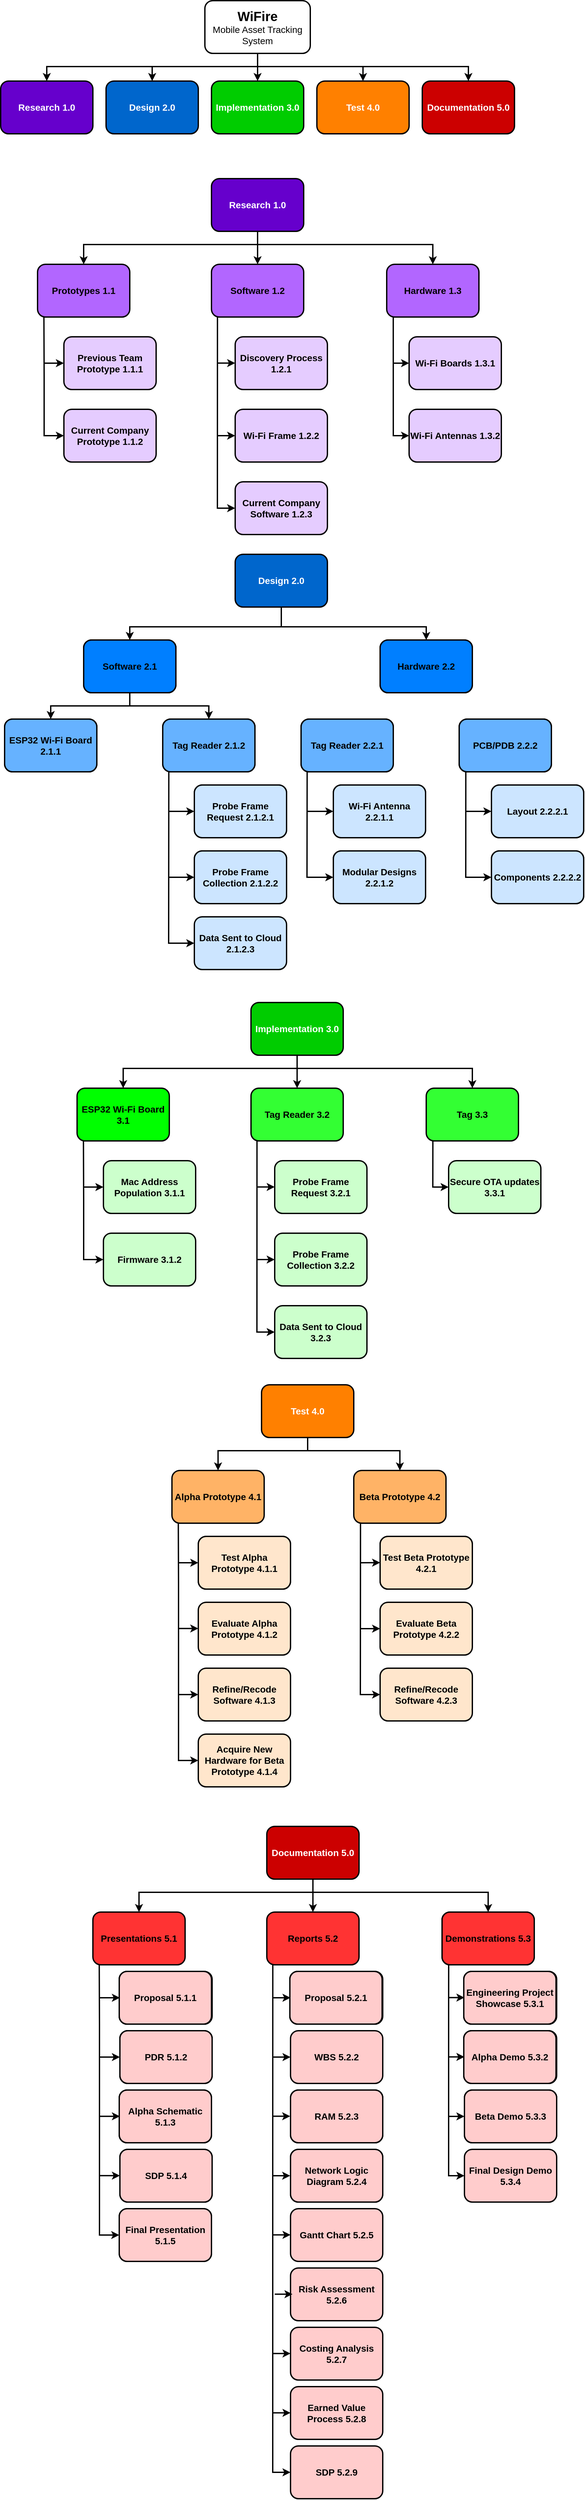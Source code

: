 <mxfile version="16.5.6" type="device"><diagram id="C5RBs43oDa-KdzZeNtuy" name="Page-1"><mxGraphModel dx="2311" dy="1103" grid="1" gridSize="10" guides="1" tooltips="1" connect="1" arrows="1" fold="1" page="1" pageScale="1" pageWidth="827" pageHeight="1169" math="0" shadow="0"><root><mxCell id="WIyWlLk6GJQsqaUBKTNV-0"/><mxCell id="WIyWlLk6GJQsqaUBKTNV-1" value="WBS" parent="WIyWlLk6GJQsqaUBKTNV-0"/><mxCell id="x7cWQ5_XYjQR6zYmYmst-7" style="rounded=0;orthogonalLoop=1;jettySize=auto;html=1;entryX=0.5;entryY=0;entryDx=0;entryDy=0;fontSize=20;fontColor=#FFFFFF;endArrow=classic;sourcePerimeterSpacing=8;targetPerimeterSpacing=8;exitX=0.5;exitY=1;exitDx=0;exitDy=0;endFill=1;strokeColor=#000000;strokeWidth=2;" edge="1" parent="WIyWlLk6GJQsqaUBKTNV-1" source="x7cWQ5_XYjQR6zYmYmst-0" target="x7cWQ5_XYjQR6zYmYmst-3"><mxGeometry relative="1" as="geometry"><mxPoint x="414" y="160" as="sourcePoint"/></mxGeometry></mxCell><mxCell id="x7cWQ5_XYjQR6zYmYmst-0" value="&lt;font&gt;&lt;b&gt;&lt;font style=&quot;font-size: 20px&quot;&gt;WiFire&lt;/font&gt;&lt;/b&gt;&lt;br&gt;&lt;span style=&quot;font-size: 14px&quot;&gt;Mobile Asset Tracking System&lt;/span&gt;&lt;br&gt;&lt;/font&gt;" style="rounded=1;whiteSpace=wrap;html=1;hachureGap=4;shadow=0;glass=0;sketch=0;labelBorderColor=none;labelBackgroundColor=none;strokeColor=#000000;strokeWidth=2;" vertex="1" parent="WIyWlLk6GJQsqaUBKTNV-1"><mxGeometry x="334" y="60" width="160" height="80" as="geometry"/></mxCell><mxCell id="x7cWQ5_XYjQR6zYmYmst-1" value="&lt;font color=&quot;#ffffff&quot;&gt;&lt;b&gt;Research 1.0&lt;/b&gt;&lt;/font&gt;" style="rounded=1;whiteSpace=wrap;html=1;shadow=0;glass=0;labelBackgroundColor=none;labelBorderColor=none;sketch=0;hachureGap=4;fontSize=14;strokeColor=#000000;fillColor=#6600CC;strokeWidth=2;" vertex="1" parent="WIyWlLk6GJQsqaUBKTNV-1"><mxGeometry x="24" y="182" width="140" height="80" as="geometry"/></mxCell><mxCell id="x7cWQ5_XYjQR6zYmYmst-2" value="&lt;font color=&quot;#ffffff&quot;&gt;&lt;b&gt;Design 2.0&lt;/b&gt;&lt;/font&gt;" style="rounded=1;whiteSpace=wrap;html=1;shadow=0;glass=0;labelBackgroundColor=none;labelBorderColor=none;sketch=0;hachureGap=4;fontSize=14;strokeColor=#000000;fillColor=#0066CC;strokeWidth=2;" vertex="1" parent="WIyWlLk6GJQsqaUBKTNV-1"><mxGeometry x="184" y="182" width="140" height="80" as="geometry"/></mxCell><mxCell id="x7cWQ5_XYjQR6zYmYmst-3" value="&lt;font color=&quot;#ffffff&quot;&gt;&lt;b&gt;Implementation 3.0&lt;/b&gt;&lt;/font&gt;" style="rounded=1;whiteSpace=wrap;html=1;shadow=0;glass=0;labelBackgroundColor=none;labelBorderColor=none;sketch=0;hachureGap=4;fontSize=14;strokeColor=#000000;fillColor=#00CC00;strokeWidth=2;" vertex="1" parent="WIyWlLk6GJQsqaUBKTNV-1"><mxGeometry x="344" y="182" width="140" height="80" as="geometry"/></mxCell><mxCell id="x7cWQ5_XYjQR6zYmYmst-4" value="&lt;font color=&quot;#ffffff&quot;&gt;&lt;b&gt;Test 4.0&lt;/b&gt;&lt;/font&gt;" style="rounded=1;whiteSpace=wrap;html=1;shadow=0;glass=0;labelBackgroundColor=none;labelBorderColor=none;sketch=0;hachureGap=4;fontSize=14;strokeColor=#000000;fillColor=#FF8000;strokeWidth=2;" vertex="1" parent="WIyWlLk6GJQsqaUBKTNV-1"><mxGeometry x="504" y="182" width="140" height="80" as="geometry"/></mxCell><mxCell id="x7cWQ5_XYjQR6zYmYmst-5" value="&lt;font color=&quot;#ffffff&quot;&gt;&lt;b&gt;Documentation 5.0&lt;/b&gt;&lt;/font&gt;" style="rounded=1;whiteSpace=wrap;html=1;shadow=0;glass=0;labelBackgroundColor=none;labelBorderColor=none;sketch=0;hachureGap=4;fontSize=14;strokeColor=#000000;fillColor=#CC0000;strokeWidth=2;" vertex="1" parent="WIyWlLk6GJQsqaUBKTNV-1"><mxGeometry x="664" y="182" width="140" height="80" as="geometry"/></mxCell><mxCell id="x7cWQ5_XYjQR6zYmYmst-6" value="&lt;font color=&quot;#ffffff&quot;&gt;&lt;b&gt;Research 1.0&lt;/b&gt;&lt;/font&gt;" style="rounded=1;whiteSpace=wrap;html=1;shadow=0;glass=0;labelBackgroundColor=none;labelBorderColor=none;sketch=0;hachureGap=4;fontSize=14;strokeColor=#000000;fillColor=#6600CC;strokeWidth=2;" vertex="1" parent="WIyWlLk6GJQsqaUBKTNV-1"><mxGeometry x="344" y="330" width="140" height="80" as="geometry"/></mxCell><mxCell id="x7cWQ5_XYjQR6zYmYmst-15" value="" style="edgeStyle=none;orthogonalLoop=1;jettySize=auto;html=1;rounded=0;fontSize=20;fontColor=#FFFFFF;endArrow=classic;endFill=1;sourcePerimeterSpacing=8;targetPerimeterSpacing=8;strokeColor=#000000;entryX=0.5;entryY=0;entryDx=0;entryDy=0;strokeWidth=2;" edge="1" parent="WIyWlLk6GJQsqaUBKTNV-1" target="x7cWQ5_XYjQR6zYmYmst-1"><mxGeometry width="120" relative="1" as="geometry"><mxPoint x="414" y="160" as="sourcePoint"/><mxPoint x="130" y="160" as="targetPoint"/><Array as="points"><mxPoint x="354" y="160"/><mxPoint x="94" y="160"/></Array></mxGeometry></mxCell><mxCell id="x7cWQ5_XYjQR6zYmYmst-16" value="" style="edgeStyle=none;orthogonalLoop=1;jettySize=auto;html=1;rounded=0;fontSize=20;fontColor=#FFFFFF;endArrow=classic;endFill=1;sourcePerimeterSpacing=8;targetPerimeterSpacing=8;strokeColor=#000000;entryX=0.5;entryY=0;entryDx=0;entryDy=0;strokeWidth=2;" edge="1" parent="WIyWlLk6GJQsqaUBKTNV-1" target="x7cWQ5_XYjQR6zYmYmst-2"><mxGeometry width="120" relative="1" as="geometry"><mxPoint x="254" y="160" as="sourcePoint"/><mxPoint x="340" y="120" as="targetPoint"/><Array as="points"/></mxGeometry></mxCell><mxCell id="x7cWQ5_XYjQR6zYmYmst-17" value="" style="edgeStyle=none;orthogonalLoop=1;jettySize=auto;html=1;rounded=0;fontSize=20;fontColor=#FFFFFF;endArrow=classic;endFill=1;sourcePerimeterSpacing=8;targetPerimeterSpacing=8;strokeColor=#000000;entryX=0.5;entryY=0;entryDx=0;entryDy=0;strokeWidth=2;" edge="1" parent="WIyWlLk6GJQsqaUBKTNV-1" target="x7cWQ5_XYjQR6zYmYmst-4"><mxGeometry width="120" relative="1" as="geometry"><mxPoint x="410" y="160" as="sourcePoint"/><mxPoint x="620" y="140" as="targetPoint"/><Array as="points"><mxPoint x="574" y="160"/></Array></mxGeometry></mxCell><mxCell id="x7cWQ5_XYjQR6zYmYmst-18" value="" style="edgeStyle=none;orthogonalLoop=1;jettySize=auto;html=1;rounded=0;fontSize=20;fontColor=#FFFFFF;endArrow=classic;endFill=1;sourcePerimeterSpacing=8;targetPerimeterSpacing=8;strokeColor=#000000;entryX=0.5;entryY=0;entryDx=0;entryDy=0;strokeWidth=2;" edge="1" parent="WIyWlLk6GJQsqaUBKTNV-1" target="x7cWQ5_XYjQR6zYmYmst-5"><mxGeometry width="120" relative="1" as="geometry"><mxPoint x="570" y="160" as="sourcePoint"/><mxPoint x="780" y="150" as="targetPoint"/><Array as="points"><mxPoint x="734" y="160"/></Array></mxGeometry></mxCell><mxCell id="x7cWQ5_XYjQR6zYmYmst-19" value="&lt;font&gt;&lt;b&gt;Software 1.2&lt;/b&gt;&lt;/font&gt;" style="rounded=1;whiteSpace=wrap;html=1;shadow=0;glass=0;labelBackgroundColor=none;labelBorderColor=none;sketch=0;hachureGap=4;fontSize=14;strokeColor=#000000;fillColor=#B266FF;fontColor=#000000;strokeWidth=2;" vertex="1" parent="WIyWlLk6GJQsqaUBKTNV-1"><mxGeometry x="344" y="460" width="140" height="80" as="geometry"/></mxCell><mxCell id="x7cWQ5_XYjQR6zYmYmst-20" value="&lt;b&gt;Prototypes 1.1&lt;/b&gt;" style="rounded=1;whiteSpace=wrap;html=1;shadow=0;glass=0;labelBackgroundColor=none;labelBorderColor=none;sketch=0;hachureGap=4;fontSize=14;strokeColor=#000000;fillColor=#B266FF;strokeWidth=2;" vertex="1" parent="WIyWlLk6GJQsqaUBKTNV-1"><mxGeometry x="80" y="460" width="140" height="80" as="geometry"/></mxCell><mxCell id="x7cWQ5_XYjQR6zYmYmst-21" value="&lt;font&gt;&lt;b&gt;Hardware 1.3&lt;/b&gt;&lt;/font&gt;" style="rounded=1;whiteSpace=wrap;html=1;shadow=0;glass=0;labelBackgroundColor=none;labelBorderColor=none;sketch=0;hachureGap=4;fontSize=14;strokeColor=#000000;fillColor=#B266FF;fontColor=#000000;strokeWidth=2;" vertex="1" parent="WIyWlLk6GJQsqaUBKTNV-1"><mxGeometry x="610" y="460" width="140" height="80" as="geometry"/></mxCell><mxCell id="x7cWQ5_XYjQR6zYmYmst-22" value="&lt;font&gt;&lt;b&gt;Previous Team Prototype 1.1.1&lt;/b&gt;&lt;/font&gt;" style="rounded=1;whiteSpace=wrap;html=1;shadow=0;glass=0;labelBackgroundColor=none;labelBorderColor=none;sketch=0;hachureGap=4;fontSize=14;strokeColor=#000000;fillColor=#E5CCFF;fontColor=#000000;strokeWidth=2;" vertex="1" parent="WIyWlLk6GJQsqaUBKTNV-1"><mxGeometry x="120" y="570" width="140" height="80" as="geometry"/></mxCell><mxCell id="x7cWQ5_XYjQR6zYmYmst-23" value="&lt;font&gt;&lt;b&gt;Current Company Prototype 1.1.2&lt;/b&gt;&lt;/font&gt;" style="rounded=1;whiteSpace=wrap;html=1;shadow=0;glass=0;labelBackgroundColor=none;labelBorderColor=none;sketch=0;hachureGap=4;fontSize=14;strokeColor=#000000;fillColor=#E5CCFF;fontColor=#000000;strokeWidth=2;" vertex="1" parent="WIyWlLk6GJQsqaUBKTNV-1"><mxGeometry x="120" y="680" width="140" height="80" as="geometry"/></mxCell><mxCell id="x7cWQ5_XYjQR6zYmYmst-24" value="&lt;font&gt;&lt;b&gt;Discovery Process 1.2.1&lt;/b&gt;&lt;/font&gt;" style="rounded=1;whiteSpace=wrap;html=1;shadow=0;glass=0;labelBackgroundColor=none;labelBorderColor=none;sketch=0;hachureGap=4;fontSize=14;strokeColor=#000000;fillColor=#E5CCFF;fontColor=#000000;strokeWidth=2;" vertex="1" parent="WIyWlLk6GJQsqaUBKTNV-1"><mxGeometry x="380" y="570" width="140" height="80" as="geometry"/></mxCell><mxCell id="x7cWQ5_XYjQR6zYmYmst-25" value="&lt;font&gt;&lt;b&gt;Wi-Fi Frame 1.2.2&lt;/b&gt;&lt;/font&gt;" style="rounded=1;whiteSpace=wrap;html=1;shadow=0;glass=0;labelBackgroundColor=none;labelBorderColor=none;sketch=0;hachureGap=4;fontSize=14;strokeColor=#000000;fillColor=#E5CCFF;fontColor=#000000;strokeWidth=2;" vertex="1" parent="WIyWlLk6GJQsqaUBKTNV-1"><mxGeometry x="380" y="680" width="140" height="80" as="geometry"/></mxCell><mxCell id="x7cWQ5_XYjQR6zYmYmst-26" value="&lt;font&gt;&lt;b&gt;Current Company Software 1.2.3&lt;/b&gt;&lt;/font&gt;" style="rounded=1;whiteSpace=wrap;html=1;shadow=0;glass=0;labelBackgroundColor=none;labelBorderColor=none;sketch=0;hachureGap=4;fontSize=14;strokeColor=#000000;fillColor=#E5CCFF;fontColor=#000000;strokeWidth=2;" vertex="1" parent="WIyWlLk6GJQsqaUBKTNV-1"><mxGeometry x="380" y="790" width="140" height="80" as="geometry"/></mxCell><mxCell id="x7cWQ5_XYjQR6zYmYmst-27" value="&lt;font&gt;&lt;b&gt;Wi-Fi Boards 1.3.1&lt;/b&gt;&lt;/font&gt;" style="rounded=1;whiteSpace=wrap;html=1;shadow=0;glass=0;labelBackgroundColor=none;labelBorderColor=none;sketch=0;hachureGap=4;fontSize=14;strokeColor=#000000;fillColor=#E5CCFF;fontColor=#000000;strokeWidth=2;" vertex="1" parent="WIyWlLk6GJQsqaUBKTNV-1"><mxGeometry x="644" y="570" width="140" height="80" as="geometry"/></mxCell><mxCell id="x7cWQ5_XYjQR6zYmYmst-28" value="&lt;font&gt;&lt;b&gt;Wi-Fi Antennas 1.3.2&lt;/b&gt;&lt;/font&gt;" style="rounded=1;whiteSpace=wrap;html=1;shadow=0;glass=0;labelBackgroundColor=none;labelBorderColor=none;sketch=0;hachureGap=4;fontSize=14;strokeColor=#000000;fillColor=#E5CCFF;fontColor=#000000;strokeWidth=2;" vertex="1" parent="WIyWlLk6GJQsqaUBKTNV-1"><mxGeometry x="644" y="680" width="140" height="80" as="geometry"/></mxCell><mxCell id="x7cWQ5_XYjQR6zYmYmst-29" value="" style="edgeStyle=none;orthogonalLoop=1;jettySize=auto;html=1;rounded=0;fontSize=20;fontColor=#FFFFFF;endArrow=classic;endFill=1;sourcePerimeterSpacing=8;targetPerimeterSpacing=8;strokeColor=#000000;entryX=0.5;entryY=0;entryDx=0;entryDy=0;strokeWidth=2;" edge="1" parent="WIyWlLk6GJQsqaUBKTNV-1" target="x7cWQ5_XYjQR6zYmYmst-20"><mxGeometry width="120" relative="1" as="geometry"><mxPoint x="450" y="430" as="sourcePoint"/><mxPoint x="360" y="430" as="targetPoint"/><Array as="points"><mxPoint x="150" y="430"/></Array></mxGeometry></mxCell><mxCell id="x7cWQ5_XYjQR6zYmYmst-30" value="" style="edgeStyle=none;orthogonalLoop=1;jettySize=auto;html=1;rounded=0;fontSize=20;fontColor=#FFFFFF;endArrow=classic;endFill=1;sourcePerimeterSpacing=8;targetPerimeterSpacing=8;strokeColor=#000000;exitX=0.5;exitY=1;exitDx=0;exitDy=0;entryX=0.5;entryY=0;entryDx=0;entryDy=0;strokeWidth=2;" edge="1" parent="WIyWlLk6GJQsqaUBKTNV-1" source="x7cWQ5_XYjQR6zYmYmst-6" target="x7cWQ5_XYjQR6zYmYmst-19"><mxGeometry width="120" relative="1" as="geometry"><mxPoint x="410" y="430" as="sourcePoint"/><mxPoint x="530" y="430" as="targetPoint"/><Array as="points"/></mxGeometry></mxCell><mxCell id="x7cWQ5_XYjQR6zYmYmst-31" value="" style="edgeStyle=none;orthogonalLoop=1;jettySize=auto;html=1;rounded=0;fontSize=20;fontColor=#FFFFFF;endArrow=classic;endFill=1;sourcePerimeterSpacing=8;targetPerimeterSpacing=8;strokeColor=#000000;entryX=0.5;entryY=0;entryDx=0;entryDy=0;strokeWidth=2;" edge="1" parent="WIyWlLk6GJQsqaUBKTNV-1" target="x7cWQ5_XYjQR6zYmYmst-21"><mxGeometry width="120" relative="1" as="geometry"><mxPoint x="410" y="430" as="sourcePoint"/><mxPoint x="530" y="430" as="targetPoint"/><Array as="points"><mxPoint x="680" y="430"/></Array></mxGeometry></mxCell><mxCell id="x7cWQ5_XYjQR6zYmYmst-32" value="" style="edgeStyle=none;orthogonalLoop=1;jettySize=auto;html=1;rounded=0;fontSize=20;fontColor=#FFFFFF;endArrow=classic;endFill=1;sourcePerimeterSpacing=8;targetPerimeterSpacing=8;strokeColor=#000000;entryX=0;entryY=0.5;entryDx=0;entryDy=0;exitX=0.069;exitY=0.998;exitDx=0;exitDy=0;exitPerimeter=0;strokeWidth=2;" edge="1" parent="WIyWlLk6GJQsqaUBKTNV-1" source="x7cWQ5_XYjQR6zYmYmst-20" target="x7cWQ5_XYjQR6zYmYmst-23"><mxGeometry width="120" relative="1" as="geometry"><mxPoint x="40" y="570" as="sourcePoint"/><mxPoint x="90" y="630" as="targetPoint"/><Array as="points"><mxPoint x="90" y="630"/><mxPoint x="90" y="720"/></Array></mxGeometry></mxCell><mxCell id="x7cWQ5_XYjQR6zYmYmst-33" value="" style="edgeStyle=none;orthogonalLoop=1;jettySize=auto;html=1;rounded=0;fontSize=20;fontColor=#FFFFFF;endArrow=classic;endFill=1;sourcePerimeterSpacing=8;targetPerimeterSpacing=8;strokeColor=#000000;entryX=0;entryY=0.5;entryDx=0;entryDy=0;strokeWidth=2;" edge="1" parent="WIyWlLk6GJQsqaUBKTNV-1" target="x7cWQ5_XYjQR6zYmYmst-22"><mxGeometry width="120" relative="1" as="geometry"><mxPoint x="90" y="610" as="sourcePoint"/><mxPoint x="90" y="630" as="targetPoint"/><Array as="points"/></mxGeometry></mxCell><mxCell id="x7cWQ5_XYjQR6zYmYmst-35" value="" style="edgeStyle=none;orthogonalLoop=1;jettySize=auto;html=1;rounded=0;fontSize=20;fontColor=#FFFFFF;endArrow=classic;endFill=1;sourcePerimeterSpacing=8;targetPerimeterSpacing=8;strokeColor=#000000;entryX=0;entryY=0.5;entryDx=0;entryDy=0;strokeWidth=2;" edge="1" parent="WIyWlLk6GJQsqaUBKTNV-1" target="x7cWQ5_XYjQR6zYmYmst-25"><mxGeometry width="120" relative="1" as="geometry"><mxPoint x="353" y="720" as="sourcePoint"/><mxPoint x="373" y="720" as="targetPoint"/><Array as="points"/></mxGeometry></mxCell><mxCell id="x7cWQ5_XYjQR6zYmYmst-36" value="" style="edgeStyle=none;orthogonalLoop=1;jettySize=auto;html=1;rounded=0;fontSize=20;fontColor=#FFFFFF;endArrow=classic;endFill=1;sourcePerimeterSpacing=8;targetPerimeterSpacing=8;strokeColor=#000000;exitX=0.065;exitY=1.002;exitDx=0;exitDy=0;exitPerimeter=0;entryX=0;entryY=0.5;entryDx=0;entryDy=0;strokeWidth=2;" edge="1" parent="WIyWlLk6GJQsqaUBKTNV-1" source="x7cWQ5_XYjQR6zYmYmst-19" target="x7cWQ5_XYjQR6zYmYmst-26"><mxGeometry width="120" relative="1" as="geometry"><mxPoint x="300" y="600" as="sourcePoint"/><mxPoint x="353" y="770" as="targetPoint"/><Array as="points"><mxPoint x="353" y="830"/></Array></mxGeometry></mxCell><mxCell id="x7cWQ5_XYjQR6zYmYmst-38" value="" style="edgeStyle=none;orthogonalLoop=1;jettySize=auto;html=1;rounded=0;fontSize=20;fontColor=#FFFFFF;endArrow=classic;endFill=1;sourcePerimeterSpacing=8;targetPerimeterSpacing=8;strokeColor=#000000;entryX=0;entryY=0.5;entryDx=0;entryDy=0;strokeWidth=2;" edge="1" parent="WIyWlLk6GJQsqaUBKTNV-1"><mxGeometry width="120" relative="1" as="geometry"><mxPoint x="353" y="609.83" as="sourcePoint"/><mxPoint x="380" y="609.83" as="targetPoint"/><Array as="points"/></mxGeometry></mxCell><mxCell id="x7cWQ5_XYjQR6zYmYmst-39" value="" style="edgeStyle=none;orthogonalLoop=1;jettySize=auto;html=1;rounded=0;fontSize=20;fontColor=#FFFFFF;endArrow=classic;endFill=1;sourcePerimeterSpacing=8;targetPerimeterSpacing=8;strokeColor=#000000;exitX=0.071;exitY=1.003;exitDx=0;exitDy=0;exitPerimeter=0;entryX=0;entryY=0.5;entryDx=0;entryDy=0;strokeWidth=2;" edge="1" parent="WIyWlLk6GJQsqaUBKTNV-1" source="x7cWQ5_XYjQR6zYmYmst-21" target="x7cWQ5_XYjQR6zYmYmst-28"><mxGeometry width="120" relative="1" as="geometry"><mxPoint x="560" y="620" as="sourcePoint"/><mxPoint x="620" y="670" as="targetPoint"/><Array as="points"><mxPoint x="620" y="720"/></Array></mxGeometry></mxCell><mxCell id="x7cWQ5_XYjQR6zYmYmst-40" value="" style="edgeStyle=none;orthogonalLoop=1;jettySize=auto;html=1;rounded=0;fontSize=20;fontColor=#FFFFFF;endArrow=classic;endFill=1;sourcePerimeterSpacing=8;targetPerimeterSpacing=8;strokeColor=#000000;entryX=0;entryY=0.5;entryDx=0;entryDy=0;strokeWidth=2;" edge="1" parent="WIyWlLk6GJQsqaUBKTNV-1" target="x7cWQ5_XYjQR6zYmYmst-27"><mxGeometry width="120" relative="1" as="geometry"><mxPoint x="620" y="610" as="sourcePoint"/><mxPoint x="620" y="620" as="targetPoint"/><Array as="points"/></mxGeometry></mxCell><mxCell id="x7cWQ5_XYjQR6zYmYmst-72" style="edgeStyle=none;rounded=0;orthogonalLoop=1;jettySize=auto;html=1;entryX=0.5;entryY=0;entryDx=0;entryDy=0;fontSize=20;fontColor=#FFFFFF;endArrow=classic;endFill=1;sourcePerimeterSpacing=8;targetPerimeterSpacing=8;strokeColor=#000000;exitX=0.5;exitY=1;exitDx=0;exitDy=0;strokeWidth=2;" edge="1" parent="WIyWlLk6GJQsqaUBKTNV-1" source="x7cWQ5_XYjQR6zYmYmst-41" target="x7cWQ5_XYjQR6zYmYmst-42"><mxGeometry relative="1" as="geometry"><Array as="points"><mxPoint x="450" y="1010"/><mxPoint x="670" y="1010"/></Array></mxGeometry></mxCell><mxCell id="x7cWQ5_XYjQR6zYmYmst-41" value="&lt;font color=&quot;#ffffff&quot;&gt;&lt;b&gt;Design 2.0&lt;/b&gt;&lt;/font&gt;" style="rounded=1;whiteSpace=wrap;html=1;shadow=0;glass=0;labelBackgroundColor=none;labelBorderColor=none;sketch=0;hachureGap=4;fontSize=14;strokeColor=#000000;fillColor=#0066CC;strokeWidth=2;" vertex="1" parent="WIyWlLk6GJQsqaUBKTNV-1"><mxGeometry x="380" y="900" width="140" height="80" as="geometry"/></mxCell><mxCell id="x7cWQ5_XYjQR6zYmYmst-42" value="&lt;font color=&quot;#ffffff&quot;&gt;&lt;b&gt;Hardware 2.2&lt;/b&gt;&lt;/font&gt;" style="rounded=1;whiteSpace=wrap;html=1;shadow=0;glass=0;labelBackgroundColor=none;labelBorderColor=none;sketch=0;hachureGap=4;fontSize=14;strokeColor=#000000;fillColor=#007FFF;strokeWidth=2;" vertex="1" parent="WIyWlLk6GJQsqaUBKTNV-1"><mxGeometry x="600" y="1030" width="140" height="80" as="geometry"/></mxCell><mxCell id="x7cWQ5_XYjQR6zYmYmst-74" style="edgeStyle=none;rounded=0;orthogonalLoop=1;jettySize=auto;html=1;entryX=0.5;entryY=0;entryDx=0;entryDy=0;fontSize=20;fontColor=#FFFFFF;endArrow=classic;endFill=1;sourcePerimeterSpacing=8;targetPerimeterSpacing=8;strokeColor=#000000;exitX=0.5;exitY=1;exitDx=0;exitDy=0;strokeWidth=2;" edge="1" parent="WIyWlLk6GJQsqaUBKTNV-1" source="x7cWQ5_XYjQR6zYmYmst-43" target="x7cWQ5_XYjQR6zYmYmst-46"><mxGeometry relative="1" as="geometry"><Array as="points"><mxPoint x="220" y="1130"/><mxPoint x="340" y="1130"/></Array></mxGeometry></mxCell><mxCell id="x7cWQ5_XYjQR6zYmYmst-43" value="&lt;font color=&quot;#ffffff&quot;&gt;&lt;b&gt;Software 2.1&lt;/b&gt;&lt;/font&gt;" style="rounded=1;whiteSpace=wrap;html=1;shadow=0;glass=0;labelBackgroundColor=none;labelBorderColor=none;sketch=0;hachureGap=4;fontSize=14;strokeColor=#000000;fillColor=#007FFF;strokeWidth=2;" vertex="1" parent="WIyWlLk6GJQsqaUBKTNV-1"><mxGeometry x="150" y="1030" width="140" height="80" as="geometry"/></mxCell><mxCell id="x7cWQ5_XYjQR6zYmYmst-45" value="&lt;font color=&quot;#ffffff&quot;&gt;&lt;b&gt;ESP32 Wi-Fi Board 2.1.1&lt;/b&gt;&lt;/font&gt;" style="rounded=1;whiteSpace=wrap;html=1;shadow=0;glass=0;labelBackgroundColor=none;labelBorderColor=none;sketch=0;hachureGap=4;fontSize=14;strokeColor=#000000;fillColor=#66B2FF;strokeWidth=2;" vertex="1" parent="WIyWlLk6GJQsqaUBKTNV-1"><mxGeometry x="30" y="1150" width="140" height="80" as="geometry"/></mxCell><mxCell id="x7cWQ5_XYjQR6zYmYmst-46" value="&lt;font color=&quot;#ffffff&quot;&gt;&lt;b&gt;Tag Reader 2.1.2&lt;/b&gt;&lt;/font&gt;" style="rounded=1;whiteSpace=wrap;html=1;shadow=0;glass=0;labelBackgroundColor=none;labelBorderColor=none;sketch=0;hachureGap=4;fontSize=14;strokeColor=#000000;fillColor=#66B2FF;strokeWidth=2;" vertex="1" parent="WIyWlLk6GJQsqaUBKTNV-1"><mxGeometry x="270" y="1150" width="140" height="80" as="geometry"/></mxCell><mxCell id="x7cWQ5_XYjQR6zYmYmst-47" value="&lt;font color=&quot;#ffffff&quot;&gt;&lt;b&gt;Tag Reader 2.2.1&lt;/b&gt;&lt;/font&gt;" style="rounded=1;whiteSpace=wrap;html=1;shadow=0;glass=0;labelBackgroundColor=none;labelBorderColor=none;sketch=0;hachureGap=4;fontSize=14;strokeColor=#000000;fillColor=#66B2FF;strokeWidth=2;" vertex="1" parent="WIyWlLk6GJQsqaUBKTNV-1"><mxGeometry x="480" y="1150" width="140" height="80" as="geometry"/></mxCell><mxCell id="x7cWQ5_XYjQR6zYmYmst-48" value="&lt;font color=&quot;#ffffff&quot;&gt;&lt;b&gt;Wi-Fi Antenna 2.2.1.1&lt;/b&gt;&lt;/font&gt;" style="rounded=1;whiteSpace=wrap;html=1;shadow=0;glass=0;labelBackgroundColor=none;labelBorderColor=none;sketch=0;hachureGap=4;fontSize=14;strokeColor=#000000;fillColor=#CCE5FF;strokeWidth=2;" vertex="1" parent="WIyWlLk6GJQsqaUBKTNV-1"><mxGeometry x="529" y="1250" width="140" height="80" as="geometry"/></mxCell><mxCell id="x7cWQ5_XYjQR6zYmYmst-49" value="&lt;font color=&quot;#ffffff&quot;&gt;&lt;b&gt;Modular Designs 2.2.1.2&lt;/b&gt;&lt;/font&gt;" style="rounded=1;whiteSpace=wrap;html=1;shadow=0;glass=0;labelBackgroundColor=none;labelBorderColor=none;sketch=0;hachureGap=4;fontSize=14;strokeColor=#000000;fillColor=#CCE5FF;strokeWidth=2;" vertex="1" parent="WIyWlLk6GJQsqaUBKTNV-1"><mxGeometry x="529" y="1350" width="140" height="80" as="geometry"/></mxCell><mxCell id="x7cWQ5_XYjQR6zYmYmst-63" value="&lt;font color=&quot;#ffffff&quot;&gt;&lt;b&gt;Probe Frame Request 2.1.2.1&lt;/b&gt;&lt;/font&gt;" style="rounded=1;whiteSpace=wrap;html=1;shadow=0;glass=0;labelBackgroundColor=none;labelBorderColor=none;sketch=0;hachureGap=4;fontSize=14;strokeColor=#000000;fillColor=#CCE5FF;strokeWidth=2;" vertex="1" parent="WIyWlLk6GJQsqaUBKTNV-1"><mxGeometry x="318" y="1250" width="140" height="80" as="geometry"/></mxCell><mxCell id="x7cWQ5_XYjQR6zYmYmst-64" value="&lt;font color=&quot;#ffffff&quot;&gt;&lt;b&gt;Probe Frame Collection 2.1.2.2&lt;/b&gt;&lt;/font&gt;" style="rounded=1;whiteSpace=wrap;html=1;shadow=0;glass=0;labelBackgroundColor=none;labelBorderColor=none;sketch=0;hachureGap=4;fontSize=14;strokeColor=#000000;fillColor=#CCE5FF;strokeWidth=2;" vertex="1" parent="WIyWlLk6GJQsqaUBKTNV-1"><mxGeometry x="318" y="1350" width="140" height="80" as="geometry"/></mxCell><mxCell id="x7cWQ5_XYjQR6zYmYmst-65" value="&lt;font&gt;&lt;b&gt;Data Sent to Cloud 2.1.2.3&lt;/b&gt;&lt;/font&gt;" style="rounded=1;whiteSpace=wrap;html=1;shadow=0;glass=0;labelBackgroundColor=none;labelBorderColor=none;sketch=0;hachureGap=4;fontSize=14;strokeColor=#000000;fillColor=#CCE5FF;fontColor=#000000;strokeWidth=2;" vertex="1" parent="WIyWlLk6GJQsqaUBKTNV-1"><mxGeometry x="318" y="1450" width="140" height="80" as="geometry"/></mxCell><mxCell id="x7cWQ5_XYjQR6zYmYmst-66" value="" style="edgeStyle=none;orthogonalLoop=1;jettySize=auto;html=1;rounded=0;fontSize=20;fontColor=#FFFFFF;endArrow=classic;endFill=1;sourcePerimeterSpacing=8;targetPerimeterSpacing=8;strokeColor=#000000;exitX=0.066;exitY=1.002;exitDx=0;exitDy=0;exitPerimeter=0;entryX=0;entryY=0.5;entryDx=0;entryDy=0;strokeWidth=2;" edge="1" parent="WIyWlLk6GJQsqaUBKTNV-1" source="x7cWQ5_XYjQR6zYmYmst-46" target="x7cWQ5_XYjQR6zYmYmst-65"><mxGeometry width="120" relative="1" as="geometry"><mxPoint x="188" y="1330" as="sourcePoint"/><mxPoint x="279" y="1340" as="targetPoint"/><Array as="points"><mxPoint x="279" y="1490"/></Array></mxGeometry></mxCell><mxCell id="x7cWQ5_XYjQR6zYmYmst-67" value="" style="edgeStyle=none;orthogonalLoop=1;jettySize=auto;html=1;rounded=0;fontSize=20;fontColor=#FFFFFF;endArrow=classic;endFill=1;sourcePerimeterSpacing=8;targetPerimeterSpacing=8;strokeColor=#000000;entryX=0;entryY=0.5;entryDx=0;entryDy=0;strokeWidth=2;" edge="1" parent="WIyWlLk6GJQsqaUBKTNV-1" target="x7cWQ5_XYjQR6zYmYmst-63"><mxGeometry width="120" relative="1" as="geometry"><mxPoint x="279" y="1290" as="sourcePoint"/><mxPoint x="308" y="1300" as="targetPoint"/><Array as="points"/></mxGeometry></mxCell><mxCell id="x7cWQ5_XYjQR6zYmYmst-68" value="" style="edgeStyle=none;orthogonalLoop=1;jettySize=auto;html=1;rounded=0;fontSize=20;fontColor=#FFFFFF;endArrow=classic;endFill=1;sourcePerimeterSpacing=8;targetPerimeterSpacing=8;strokeColor=#000000;entryX=0;entryY=0.5;entryDx=0;entryDy=0;strokeWidth=2;" edge="1" parent="WIyWlLk6GJQsqaUBKTNV-1" target="x7cWQ5_XYjQR6zYmYmst-64"><mxGeometry width="120" relative="1" as="geometry"><mxPoint x="279" y="1390" as="sourcePoint"/><mxPoint x="298" y="1380" as="targetPoint"/><Array as="points"/></mxGeometry></mxCell><mxCell id="x7cWQ5_XYjQR6zYmYmst-69" value="&lt;font color=&quot;#ffffff&quot;&gt;&lt;b&gt;PCB/PDB 2.2.2&lt;/b&gt;&lt;/font&gt;" style="rounded=1;whiteSpace=wrap;html=1;shadow=0;glass=0;labelBackgroundColor=none;labelBorderColor=none;sketch=0;hachureGap=4;fontSize=14;strokeColor=#000000;fillColor=#66B2FF;strokeWidth=2;" vertex="1" parent="WIyWlLk6GJQsqaUBKTNV-1"><mxGeometry x="720" y="1150" width="140" height="80" as="geometry"/></mxCell><mxCell id="x7cWQ5_XYjQR6zYmYmst-70" value="&lt;font color=&quot;#ffffff&quot;&gt;&lt;b&gt;Layout 2.2.2.1&lt;/b&gt;&lt;/font&gt;" style="rounded=1;whiteSpace=wrap;html=1;shadow=0;glass=0;labelBackgroundColor=none;labelBorderColor=none;sketch=0;hachureGap=4;fontSize=14;strokeColor=#000000;fillColor=#CCE5FF;strokeWidth=2;" vertex="1" parent="WIyWlLk6GJQsqaUBKTNV-1"><mxGeometry x="769" y="1250" width="140" height="80" as="geometry"/></mxCell><mxCell id="x7cWQ5_XYjQR6zYmYmst-71" value="&lt;font color=&quot;#ffffff&quot;&gt;&lt;b&gt;Components 2.2.2.2&lt;/b&gt;&lt;/font&gt;" style="rounded=1;whiteSpace=wrap;html=1;shadow=0;glass=0;labelBackgroundColor=none;labelBorderColor=none;sketch=0;hachureGap=4;fontSize=14;strokeColor=#000000;fillColor=#CCE5FF;strokeWidth=2;" vertex="1" parent="WIyWlLk6GJQsqaUBKTNV-1"><mxGeometry x="769" y="1350" width="140" height="80" as="geometry"/></mxCell><mxCell id="x7cWQ5_XYjQR6zYmYmst-73" value="" style="edgeStyle=none;orthogonalLoop=1;jettySize=auto;html=1;rounded=0;fontSize=20;fontColor=#FFFFFF;endArrow=classic;endFill=1;sourcePerimeterSpacing=8;targetPerimeterSpacing=8;strokeColor=#000000;entryX=0.5;entryY=0;entryDx=0;entryDy=0;strokeWidth=2;" edge="1" parent="WIyWlLk6GJQsqaUBKTNV-1" target="x7cWQ5_XYjQR6zYmYmst-43"><mxGeometry width="120" relative="1" as="geometry"><mxPoint x="450" y="1010" as="sourcePoint"/><mxPoint x="380" y="1000" as="targetPoint"/><Array as="points"><mxPoint x="220" y="1010"/></Array></mxGeometry></mxCell><mxCell id="x7cWQ5_XYjQR6zYmYmst-75" value="" style="edgeStyle=none;orthogonalLoop=1;jettySize=auto;html=1;rounded=0;fontSize=20;fontColor=#FFFFFF;endArrow=classic;endFill=1;sourcePerimeterSpacing=8;targetPerimeterSpacing=8;strokeColor=#000000;entryX=0.5;entryY=0;entryDx=0;entryDy=0;strokeWidth=2;" edge="1" parent="WIyWlLk6GJQsqaUBKTNV-1" target="x7cWQ5_XYjQR6zYmYmst-45"><mxGeometry width="120" relative="1" as="geometry"><mxPoint x="220" y="1130" as="sourcePoint"/><mxPoint x="140" y="1110" as="targetPoint"/><Array as="points"><mxPoint x="100" y="1130"/></Array></mxGeometry></mxCell><mxCell id="x7cWQ5_XYjQR6zYmYmst-76" value="" style="edgeStyle=none;orthogonalLoop=1;jettySize=auto;html=1;rounded=0;fontSize=20;fontColor=#FFFFFF;endArrow=classic;endFill=1;sourcePerimeterSpacing=8;targetPerimeterSpacing=8;strokeColor=#000000;exitX=0.066;exitY=0.996;exitDx=0;exitDy=0;exitPerimeter=0;entryX=0;entryY=0.5;entryDx=0;entryDy=0;strokeWidth=2;" edge="1" parent="WIyWlLk6GJQsqaUBKTNV-1" source="x7cWQ5_XYjQR6zYmYmst-47" target="x7cWQ5_XYjQR6zYmYmst-49"><mxGeometry width="120" relative="1" as="geometry"><mxPoint x="484" y="1440" as="sourcePoint"/><mxPoint x="604" y="1440" as="targetPoint"/><Array as="points"><mxPoint x="489" y="1390"/></Array></mxGeometry></mxCell><mxCell id="x7cWQ5_XYjQR6zYmYmst-77" value="" style="edgeStyle=none;orthogonalLoop=1;jettySize=auto;html=1;rounded=0;fontSize=20;fontColor=#FFFFFF;endArrow=classic;endFill=1;sourcePerimeterSpacing=8;targetPerimeterSpacing=8;strokeColor=#000000;entryX=0;entryY=0.5;entryDx=0;entryDy=0;strokeWidth=2;" edge="1" parent="WIyWlLk6GJQsqaUBKTNV-1" target="x7cWQ5_XYjQR6zYmYmst-48"><mxGeometry width="120" relative="1" as="geometry"><mxPoint x="490" y="1290" as="sourcePoint"/><mxPoint x="520" y="1320" as="targetPoint"/><Array as="points"/></mxGeometry></mxCell><mxCell id="x7cWQ5_XYjQR6zYmYmst-78" value="" style="edgeStyle=none;orthogonalLoop=1;jettySize=auto;html=1;rounded=0;fontSize=20;fontColor=#FFFFFF;endArrow=classic;endFill=1;sourcePerimeterSpacing=8;targetPerimeterSpacing=8;strokeColor=#000000;exitX=0.072;exitY=0.996;exitDx=0;exitDy=0;exitPerimeter=0;entryX=0;entryY=0.5;entryDx=0;entryDy=0;strokeWidth=2;" edge="1" parent="WIyWlLk6GJQsqaUBKTNV-1" source="x7cWQ5_XYjQR6zYmYmst-69" target="x7cWQ5_XYjQR6zYmYmst-71"><mxGeometry width="120" relative="1" as="geometry"><mxPoint x="684" y="1330" as="sourcePoint"/><mxPoint x="804" y="1330" as="targetPoint"/><Array as="points"><mxPoint x="730" y="1390"/></Array></mxGeometry></mxCell><mxCell id="x7cWQ5_XYjQR6zYmYmst-79" value="" style="edgeStyle=none;orthogonalLoop=1;jettySize=auto;html=1;rounded=0;fontSize=20;fontColor=#FFFFFF;endArrow=classic;endFill=1;sourcePerimeterSpacing=8;targetPerimeterSpacing=8;strokeColor=#000000;entryX=0;entryY=0.5;entryDx=0;entryDy=0;strokeWidth=2;" edge="1" parent="WIyWlLk6GJQsqaUBKTNV-1" target="x7cWQ5_XYjQR6zYmYmst-70"><mxGeometry width="120" relative="1" as="geometry"><mxPoint x="730" y="1290" as="sourcePoint"/><mxPoint x="730" y="1330" as="targetPoint"/><Array as="points"/></mxGeometry></mxCell><mxCell id="x7cWQ5_XYjQR6zYmYmst-80" value="&lt;font&gt;&lt;b&gt;Software 2.1&lt;/b&gt;&lt;/font&gt;" style="rounded=1;whiteSpace=wrap;html=1;shadow=0;glass=0;labelBackgroundColor=none;labelBorderColor=none;sketch=0;hachureGap=4;fontSize=14;strokeColor=#000000;fillColor=#007FFF;fontColor=#000000;strokeWidth=2;" vertex="1" parent="WIyWlLk6GJQsqaUBKTNV-1"><mxGeometry x="150" y="1030" width="140" height="80" as="geometry"/></mxCell><mxCell id="x7cWQ5_XYjQR6zYmYmst-81" value="&lt;font&gt;&lt;b&gt;Hardware 2.2&lt;/b&gt;&lt;/font&gt;" style="rounded=1;whiteSpace=wrap;html=1;shadow=0;glass=0;labelBackgroundColor=none;labelBorderColor=none;sketch=0;hachureGap=4;fontSize=14;strokeColor=#000000;fillColor=#007FFF;fontColor=#000000;strokeWidth=2;" vertex="1" parent="WIyWlLk6GJQsqaUBKTNV-1"><mxGeometry x="600" y="1030" width="140" height="80" as="geometry"/></mxCell><mxCell id="x7cWQ5_XYjQR6zYmYmst-82" value="&lt;font&gt;&lt;b&gt;ESP32 Wi-Fi Board 2.1.1&lt;/b&gt;&lt;/font&gt;" style="rounded=1;whiteSpace=wrap;html=1;shadow=0;glass=0;labelBackgroundColor=none;labelBorderColor=none;sketch=0;hachureGap=4;fontSize=14;strokeColor=#000000;fillColor=#66B2FF;fontColor=#000000;strokeWidth=2;" vertex="1" parent="WIyWlLk6GJQsqaUBKTNV-1"><mxGeometry x="30" y="1150" width="140" height="80" as="geometry"/></mxCell><mxCell id="x7cWQ5_XYjQR6zYmYmst-83" value="&lt;font&gt;&lt;b&gt;Tag Reader 2.1.2&lt;/b&gt;&lt;/font&gt;" style="rounded=1;whiteSpace=wrap;html=1;shadow=0;glass=0;labelBackgroundColor=none;labelBorderColor=none;sketch=0;hachureGap=4;fontSize=14;strokeColor=#000000;fillColor=#66B2FF;fontColor=#000000;strokeWidth=2;" vertex="1" parent="WIyWlLk6GJQsqaUBKTNV-1"><mxGeometry x="270" y="1150" width="140" height="80" as="geometry"/></mxCell><mxCell id="x7cWQ5_XYjQR6zYmYmst-84" value="&lt;font&gt;&lt;b&gt;Tag Reader 2.2.1&lt;/b&gt;&lt;/font&gt;" style="rounded=1;whiteSpace=wrap;html=1;shadow=0;glass=0;labelBackgroundColor=none;labelBorderColor=none;sketch=0;hachureGap=4;fontSize=14;strokeColor=#000000;fillColor=#66B2FF;fontColor=#000000;strokeWidth=2;" vertex="1" parent="WIyWlLk6GJQsqaUBKTNV-1"><mxGeometry x="480" y="1150" width="140" height="80" as="geometry"/></mxCell><mxCell id="x7cWQ5_XYjQR6zYmYmst-85" value="&lt;font&gt;&lt;b&gt;PCB/PDB 2.2.2&lt;/b&gt;&lt;/font&gt;" style="rounded=1;whiteSpace=wrap;html=1;shadow=0;glass=0;labelBackgroundColor=none;labelBorderColor=none;sketch=0;hachureGap=4;fontSize=14;strokeColor=#000000;fillColor=#66B2FF;fontColor=#000000;strokeWidth=2;" vertex="1" parent="WIyWlLk6GJQsqaUBKTNV-1"><mxGeometry x="720" y="1150" width="140" height="80" as="geometry"/></mxCell><mxCell id="x7cWQ5_XYjQR6zYmYmst-86" value="&lt;font&gt;&lt;b&gt;Layout 2.2.2.1&lt;/b&gt;&lt;/font&gt;" style="rounded=1;whiteSpace=wrap;html=1;shadow=0;glass=0;labelBackgroundColor=none;labelBorderColor=none;sketch=0;hachureGap=4;fontSize=14;strokeColor=#000000;fillColor=#CCE5FF;fontColor=#000000;strokeWidth=2;" vertex="1" parent="WIyWlLk6GJQsqaUBKTNV-1"><mxGeometry x="769" y="1250" width="140" height="80" as="geometry"/></mxCell><mxCell id="x7cWQ5_XYjQR6zYmYmst-87" value="&lt;font&gt;&lt;b&gt;Wi-Fi Antenna 2.2.1.1&lt;/b&gt;&lt;/font&gt;" style="rounded=1;whiteSpace=wrap;html=1;shadow=0;glass=0;labelBackgroundColor=none;labelBorderColor=none;sketch=0;hachureGap=4;fontSize=14;strokeColor=#000000;fillColor=#CCE5FF;fontColor=#000000;strokeWidth=2;" vertex="1" parent="WIyWlLk6GJQsqaUBKTNV-1"><mxGeometry x="529" y="1250" width="140" height="80" as="geometry"/></mxCell><mxCell id="x7cWQ5_XYjQR6zYmYmst-88" value="&lt;font&gt;&lt;b&gt;Probe Frame Request 2.1.2.1&lt;/b&gt;&lt;/font&gt;" style="rounded=1;whiteSpace=wrap;html=1;shadow=0;glass=0;labelBackgroundColor=none;labelBorderColor=none;sketch=0;hachureGap=4;fontSize=14;strokeColor=#000000;fillColor=#CCE5FF;fontColor=#000000;strokeWidth=2;" vertex="1" parent="WIyWlLk6GJQsqaUBKTNV-1"><mxGeometry x="318" y="1250" width="140" height="80" as="geometry"/></mxCell><mxCell id="x7cWQ5_XYjQR6zYmYmst-89" value="&lt;font&gt;&lt;b&gt;Probe Frame Collection 2.1.2.2&lt;/b&gt;&lt;/font&gt;" style="rounded=1;whiteSpace=wrap;html=1;shadow=0;glass=0;labelBackgroundColor=none;labelBorderColor=none;sketch=0;hachureGap=4;fontSize=14;strokeColor=#000000;fillColor=#CCE5FF;fontColor=#000000;strokeWidth=2;" vertex="1" parent="WIyWlLk6GJQsqaUBKTNV-1"><mxGeometry x="318" y="1350" width="140" height="80" as="geometry"/></mxCell><mxCell id="x7cWQ5_XYjQR6zYmYmst-90" value="&lt;font&gt;&lt;b&gt;Modular Designs 2.2.1.2&lt;/b&gt;&lt;/font&gt;" style="rounded=1;whiteSpace=wrap;html=1;shadow=0;glass=0;labelBackgroundColor=none;labelBorderColor=none;sketch=0;hachureGap=4;fontSize=14;strokeColor=#000000;fillColor=#CCE5FF;fontColor=#000000;strokeWidth=2;" vertex="1" parent="WIyWlLk6GJQsqaUBKTNV-1"><mxGeometry x="529" y="1350" width="140" height="80" as="geometry"/></mxCell><mxCell id="x7cWQ5_XYjQR6zYmYmst-91" value="&lt;font&gt;&lt;b&gt;Components 2.2.2.2&lt;/b&gt;&lt;/font&gt;" style="rounded=1;whiteSpace=wrap;html=1;shadow=0;glass=0;labelBackgroundColor=none;labelBorderColor=none;sketch=0;hachureGap=4;fontSize=14;strokeColor=#000000;fillColor=#CCE5FF;fontColor=#000000;strokeWidth=2;" vertex="1" parent="WIyWlLk6GJQsqaUBKTNV-1"><mxGeometry x="769" y="1350" width="140" height="80" as="geometry"/></mxCell><mxCell id="x7cWQ5_XYjQR6zYmYmst-92" value="&lt;font color=&quot;#ffffff&quot;&gt;&lt;b&gt;Implementation 3.0&lt;/b&gt;&lt;/font&gt;" style="rounded=1;whiteSpace=wrap;html=1;shadow=0;glass=0;labelBackgroundColor=none;labelBorderColor=none;sketch=0;hachureGap=4;fontSize=14;strokeColor=#000000;fillColor=#00CC00;strokeWidth=2;" vertex="1" parent="WIyWlLk6GJQsqaUBKTNV-1"><mxGeometry x="404" y="1580" width="140" height="80" as="geometry"/></mxCell><mxCell id="x7cWQ5_XYjQR6zYmYmst-93" value="&lt;font&gt;&lt;b&gt;Tag Reader 3.2&lt;/b&gt;&lt;/font&gt;" style="rounded=1;whiteSpace=wrap;html=1;shadow=0;glass=0;labelBackgroundColor=none;labelBorderColor=none;sketch=0;hachureGap=4;fontSize=14;strokeColor=#000000;fillColor=#33FF33;fontColor=#000000;strokeWidth=2;" vertex="1" parent="WIyWlLk6GJQsqaUBKTNV-1"><mxGeometry x="404" y="1710" width="140" height="80" as="geometry"/></mxCell><mxCell id="x7cWQ5_XYjQR6zYmYmst-94" value="&lt;b&gt;ESP32 Wi-Fi Board 3.1&lt;/b&gt;" style="rounded=1;whiteSpace=wrap;html=1;shadow=0;glass=0;labelBackgroundColor=none;labelBorderColor=none;sketch=0;hachureGap=4;fontSize=14;strokeColor=#000000;fillColor=#00FF00;strokeWidth=2;" vertex="1" parent="WIyWlLk6GJQsqaUBKTNV-1"><mxGeometry x="140" y="1710" width="140" height="80" as="geometry"/></mxCell><mxCell id="x7cWQ5_XYjQR6zYmYmst-95" value="&lt;font&gt;&lt;b&gt;Tag 3.3&lt;/b&gt;&lt;/font&gt;" style="rounded=1;whiteSpace=wrap;html=1;shadow=0;glass=0;labelBackgroundColor=none;labelBorderColor=none;sketch=0;hachureGap=4;fontSize=14;strokeColor=#000000;fillColor=#33FF33;fontColor=#000000;strokeWidth=2;" vertex="1" parent="WIyWlLk6GJQsqaUBKTNV-1"><mxGeometry x="670" y="1710" width="140" height="80" as="geometry"/></mxCell><mxCell id="x7cWQ5_XYjQR6zYmYmst-96" value="&lt;font&gt;&lt;b&gt;Mac Address Population 3.1.1&lt;/b&gt;&lt;/font&gt;" style="rounded=1;whiteSpace=wrap;html=1;shadow=0;glass=0;labelBackgroundColor=none;labelBorderColor=none;sketch=0;hachureGap=4;fontSize=14;strokeColor=#000000;fillColor=#CCFFCC;fontColor=#000000;strokeWidth=2;" vertex="1" parent="WIyWlLk6GJQsqaUBKTNV-1"><mxGeometry x="180" y="1820" width="140" height="80" as="geometry"/></mxCell><mxCell id="x7cWQ5_XYjQR6zYmYmst-97" value="&lt;font&gt;&lt;b&gt;Firmware 3.1.2&lt;/b&gt;&lt;/font&gt;" style="rounded=1;whiteSpace=wrap;html=1;shadow=0;glass=0;labelBackgroundColor=none;labelBorderColor=none;sketch=0;hachureGap=4;fontSize=14;strokeColor=#000000;fillColor=#CCFFCC;fontColor=#000000;strokeWidth=2;" vertex="1" parent="WIyWlLk6GJQsqaUBKTNV-1"><mxGeometry x="180" y="1930" width="140" height="80" as="geometry"/></mxCell><mxCell id="x7cWQ5_XYjQR6zYmYmst-98" value="&lt;font&gt;&lt;b&gt;Probe Frame Request 3.2.1&lt;/b&gt;&lt;/font&gt;" style="rounded=1;whiteSpace=wrap;html=1;shadow=0;glass=0;labelBackgroundColor=none;labelBorderColor=none;sketch=0;hachureGap=4;fontSize=14;strokeColor=#000000;fillColor=#CCFFCC;fontColor=#000000;strokeWidth=2;" vertex="1" parent="WIyWlLk6GJQsqaUBKTNV-1"><mxGeometry x="440" y="1820" width="140" height="80" as="geometry"/></mxCell><mxCell id="x7cWQ5_XYjQR6zYmYmst-99" value="&lt;font&gt;&lt;b&gt;Probe Frame Collection 3.2.2&lt;/b&gt;&lt;/font&gt;" style="rounded=1;whiteSpace=wrap;html=1;shadow=0;glass=0;labelBackgroundColor=none;labelBorderColor=none;sketch=0;hachureGap=4;fontSize=14;strokeColor=#000000;fillColor=#CCFFCC;fontColor=#000000;strokeWidth=2;" vertex="1" parent="WIyWlLk6GJQsqaUBKTNV-1"><mxGeometry x="440" y="1930" width="140" height="80" as="geometry"/></mxCell><mxCell id="x7cWQ5_XYjQR6zYmYmst-100" value="&lt;font&gt;&lt;b&gt;Data Sent to Cloud 3.2.3&lt;/b&gt;&lt;/font&gt;" style="rounded=1;whiteSpace=wrap;html=1;shadow=0;glass=0;labelBackgroundColor=none;labelBorderColor=none;sketch=0;hachureGap=4;fontSize=14;strokeColor=#000000;fillColor=#CCFFCC;fontColor=#000000;strokeWidth=2;" vertex="1" parent="WIyWlLk6GJQsqaUBKTNV-1"><mxGeometry x="440" y="2040" width="140" height="80" as="geometry"/></mxCell><mxCell id="x7cWQ5_XYjQR6zYmYmst-101" value="&lt;font&gt;&lt;b&gt;Secure OTA updates 3.3.1&lt;/b&gt;&lt;/font&gt;" style="rounded=1;whiteSpace=wrap;html=1;shadow=0;glass=0;labelBackgroundColor=none;labelBorderColor=none;sketch=0;hachureGap=4;fontSize=14;strokeColor=#000000;fillColor=#CCFFCC;fontColor=#000000;strokeWidth=2;" vertex="1" parent="WIyWlLk6GJQsqaUBKTNV-1"><mxGeometry x="704" y="1820" width="140" height="80" as="geometry"/></mxCell><mxCell id="x7cWQ5_XYjQR6zYmYmst-103" value="" style="edgeStyle=none;orthogonalLoop=1;jettySize=auto;html=1;rounded=0;fontSize=20;fontColor=#FFFFFF;endArrow=classic;endFill=1;sourcePerimeterSpacing=8;targetPerimeterSpacing=8;strokeColor=#000000;entryX=0.5;entryY=0;entryDx=0;entryDy=0;strokeWidth=2;" edge="1" parent="WIyWlLk6GJQsqaUBKTNV-1" target="x7cWQ5_XYjQR6zYmYmst-94"><mxGeometry width="120" relative="1" as="geometry"><mxPoint x="510" y="1680" as="sourcePoint"/><mxPoint x="420" y="1680" as="targetPoint"/><Array as="points"><mxPoint x="210" y="1680"/></Array></mxGeometry></mxCell><mxCell id="x7cWQ5_XYjQR6zYmYmst-104" value="" style="edgeStyle=none;orthogonalLoop=1;jettySize=auto;html=1;rounded=0;fontSize=20;fontColor=#FFFFFF;endArrow=classic;endFill=1;sourcePerimeterSpacing=8;targetPerimeterSpacing=8;strokeColor=#000000;exitX=0.5;exitY=1;exitDx=0;exitDy=0;entryX=0.5;entryY=0;entryDx=0;entryDy=0;strokeWidth=2;" edge="1" parent="WIyWlLk6GJQsqaUBKTNV-1" source="x7cWQ5_XYjQR6zYmYmst-92" target="x7cWQ5_XYjQR6zYmYmst-93"><mxGeometry width="120" relative="1" as="geometry"><mxPoint x="470" y="1680" as="sourcePoint"/><mxPoint x="590" y="1680" as="targetPoint"/><Array as="points"/></mxGeometry></mxCell><mxCell id="x7cWQ5_XYjQR6zYmYmst-105" value="" style="edgeStyle=none;orthogonalLoop=1;jettySize=auto;html=1;rounded=0;fontSize=20;fontColor=#FFFFFF;endArrow=classic;endFill=1;sourcePerimeterSpacing=8;targetPerimeterSpacing=8;strokeColor=#000000;entryX=0.5;entryY=0;entryDx=0;entryDy=0;strokeWidth=2;" edge="1" parent="WIyWlLk6GJQsqaUBKTNV-1" target="x7cWQ5_XYjQR6zYmYmst-95"><mxGeometry width="120" relative="1" as="geometry"><mxPoint x="470" y="1680" as="sourcePoint"/><mxPoint x="590" y="1680" as="targetPoint"/><Array as="points"><mxPoint x="740" y="1680"/></Array></mxGeometry></mxCell><mxCell id="x7cWQ5_XYjQR6zYmYmst-106" value="" style="edgeStyle=none;orthogonalLoop=1;jettySize=auto;html=1;rounded=0;fontSize=20;fontColor=#FFFFFF;endArrow=classic;endFill=1;sourcePerimeterSpacing=8;targetPerimeterSpacing=8;strokeColor=#000000;entryX=0;entryY=0.5;entryDx=0;entryDy=0;exitX=0.069;exitY=0.998;exitDx=0;exitDy=0;exitPerimeter=0;strokeWidth=2;" edge="1" parent="WIyWlLk6GJQsqaUBKTNV-1" source="x7cWQ5_XYjQR6zYmYmst-94" target="x7cWQ5_XYjQR6zYmYmst-97"><mxGeometry width="120" relative="1" as="geometry"><mxPoint x="100" y="1820" as="sourcePoint"/><mxPoint x="150" y="1880" as="targetPoint"/><Array as="points"><mxPoint x="150" y="1880"/><mxPoint x="150" y="1970"/></Array></mxGeometry></mxCell><mxCell id="x7cWQ5_XYjQR6zYmYmst-107" value="" style="edgeStyle=none;orthogonalLoop=1;jettySize=auto;html=1;rounded=0;fontSize=20;fontColor=#FFFFFF;endArrow=classic;endFill=1;sourcePerimeterSpacing=8;targetPerimeterSpacing=8;strokeColor=#000000;entryX=0;entryY=0.5;entryDx=0;entryDy=0;strokeWidth=2;" edge="1" parent="WIyWlLk6GJQsqaUBKTNV-1" target="x7cWQ5_XYjQR6zYmYmst-96"><mxGeometry width="120" relative="1" as="geometry"><mxPoint x="150" y="1860" as="sourcePoint"/><mxPoint x="150" y="1880" as="targetPoint"/><Array as="points"/></mxGeometry></mxCell><mxCell id="x7cWQ5_XYjQR6zYmYmst-108" value="" style="edgeStyle=none;orthogonalLoop=1;jettySize=auto;html=1;rounded=0;fontSize=20;fontColor=#FFFFFF;endArrow=classic;endFill=1;sourcePerimeterSpacing=8;targetPerimeterSpacing=8;strokeColor=#000000;entryX=0;entryY=0.5;entryDx=0;entryDy=0;strokeWidth=2;" edge="1" parent="WIyWlLk6GJQsqaUBKTNV-1" target="x7cWQ5_XYjQR6zYmYmst-99"><mxGeometry width="120" relative="1" as="geometry"><mxPoint x="413" y="1970" as="sourcePoint"/><mxPoint x="433" y="1970" as="targetPoint"/><Array as="points"/></mxGeometry></mxCell><mxCell id="x7cWQ5_XYjQR6zYmYmst-109" value="" style="edgeStyle=none;orthogonalLoop=1;jettySize=auto;html=1;rounded=0;fontSize=20;fontColor=#FFFFFF;endArrow=classic;endFill=1;sourcePerimeterSpacing=8;targetPerimeterSpacing=8;strokeColor=#000000;exitX=0.065;exitY=1.002;exitDx=0;exitDy=0;exitPerimeter=0;entryX=0;entryY=0.5;entryDx=0;entryDy=0;strokeWidth=2;" edge="1" parent="WIyWlLk6GJQsqaUBKTNV-1" source="x7cWQ5_XYjQR6zYmYmst-93" target="x7cWQ5_XYjQR6zYmYmst-100"><mxGeometry width="120" relative="1" as="geometry"><mxPoint x="360" y="1850" as="sourcePoint"/><mxPoint x="413" y="2020" as="targetPoint"/><Array as="points"><mxPoint x="413" y="2080"/></Array></mxGeometry></mxCell><mxCell id="x7cWQ5_XYjQR6zYmYmst-110" value="" style="edgeStyle=none;orthogonalLoop=1;jettySize=auto;html=1;rounded=0;fontSize=20;fontColor=#FFFFFF;endArrow=classic;endFill=1;sourcePerimeterSpacing=8;targetPerimeterSpacing=8;strokeColor=#000000;entryX=0;entryY=0.5;entryDx=0;entryDy=0;strokeWidth=2;" edge="1" parent="WIyWlLk6GJQsqaUBKTNV-1"><mxGeometry width="120" relative="1" as="geometry"><mxPoint x="413" y="1859.83" as="sourcePoint"/><mxPoint x="440" y="1859.83" as="targetPoint"/><Array as="points"/></mxGeometry></mxCell><mxCell id="x7cWQ5_XYjQR6zYmYmst-112" value="" style="edgeStyle=none;orthogonalLoop=1;jettySize=auto;html=1;rounded=0;fontSize=20;fontColor=#FFFFFF;endArrow=classic;endFill=1;sourcePerimeterSpacing=8;targetPerimeterSpacing=8;strokeColor=#000000;entryX=0;entryY=0.5;entryDx=0;entryDy=0;exitX=0.072;exitY=1.003;exitDx=0;exitDy=0;exitPerimeter=0;strokeWidth=2;" edge="1" parent="WIyWlLk6GJQsqaUBKTNV-1" target="x7cWQ5_XYjQR6zYmYmst-101" source="x7cWQ5_XYjQR6zYmYmst-95"><mxGeometry width="120" relative="1" as="geometry"><mxPoint x="680" y="1860" as="sourcePoint"/><mxPoint x="680" y="1870" as="targetPoint"/><Array as="points"><mxPoint x="680" y="1860"/></Array></mxGeometry></mxCell><mxCell id="x7cWQ5_XYjQR6zYmYmst-113" value="&lt;font color=&quot;#ffffff&quot;&gt;&lt;b&gt;Test 4.0&lt;/b&gt;&lt;/font&gt;" style="rounded=1;whiteSpace=wrap;html=1;shadow=0;glass=0;labelBackgroundColor=none;labelBorderColor=none;sketch=0;hachureGap=4;fontSize=14;strokeColor=#000000;fillColor=#FF8000;strokeWidth=2;" vertex="1" parent="WIyWlLk6GJQsqaUBKTNV-1"><mxGeometry x="420" y="2160" width="140" height="80" as="geometry"/></mxCell><mxCell id="x7cWQ5_XYjQR6zYmYmst-115" value="&lt;b&gt;Alpha Prototype 4.1&lt;/b&gt;" style="rounded=1;whiteSpace=wrap;html=1;shadow=0;glass=0;labelBackgroundColor=none;labelBorderColor=none;sketch=0;hachureGap=4;fontSize=14;strokeColor=#000000;fillColor=#FFB366;strokeWidth=2;" vertex="1" parent="WIyWlLk6GJQsqaUBKTNV-1"><mxGeometry x="284" y="2290" width="140" height="80" as="geometry"/></mxCell><mxCell id="x7cWQ5_XYjQR6zYmYmst-116" value="&lt;font&gt;&lt;b&gt;Beta Prototype 4.2&lt;/b&gt;&lt;/font&gt;" style="rounded=1;whiteSpace=wrap;html=1;shadow=0;glass=0;labelBackgroundColor=none;labelBorderColor=none;sketch=0;hachureGap=4;fontSize=14;strokeColor=#000000;fillColor=#FFB366;fontColor=#000000;strokeWidth=2;" vertex="1" parent="WIyWlLk6GJQsqaUBKTNV-1"><mxGeometry x="560" y="2290" width="140" height="80" as="geometry"/></mxCell><mxCell id="x7cWQ5_XYjQR6zYmYmst-117" value="&lt;font&gt;&lt;b&gt;Test Alpha Prototype 4.1.1&lt;/b&gt;&lt;/font&gt;" style="rounded=1;whiteSpace=wrap;html=1;shadow=0;glass=0;labelBackgroundColor=none;labelBorderColor=none;sketch=0;hachureGap=4;fontSize=14;strokeColor=#000000;fillColor=#E5CCFF;fontColor=#000000;strokeWidth=2;" vertex="1" parent="WIyWlLk6GJQsqaUBKTNV-1"><mxGeometry x="324" y="2390" width="140" height="80" as="geometry"/></mxCell><mxCell id="x7cWQ5_XYjQR6zYmYmst-118" value="&lt;font&gt;&lt;b&gt;Evaluate Alpha Prototype 4.1.2&lt;/b&gt;&lt;/font&gt;" style="rounded=1;whiteSpace=wrap;html=1;shadow=0;glass=0;labelBackgroundColor=none;labelBorderColor=none;sketch=0;hachureGap=4;fontSize=14;strokeColor=#000000;fillColor=#FFE6CC;fontColor=#000000;strokeWidth=2;" vertex="1" parent="WIyWlLk6GJQsqaUBKTNV-1"><mxGeometry x="324" y="2490" width="140" height="80" as="geometry"/></mxCell><mxCell id="x7cWQ5_XYjQR6zYmYmst-124" value="" style="edgeStyle=none;orthogonalLoop=1;jettySize=auto;html=1;rounded=0;fontSize=20;fontColor=#FFFFFF;endArrow=classic;endFill=1;sourcePerimeterSpacing=8;targetPerimeterSpacing=8;strokeColor=#000000;entryX=0.5;entryY=0;entryDx=0;entryDy=0;strokeWidth=2;" edge="1" parent="WIyWlLk6GJQsqaUBKTNV-1" target="x7cWQ5_XYjQR6zYmYmst-115"><mxGeometry width="120" relative="1" as="geometry"><mxPoint x="526" y="2260" as="sourcePoint"/><mxPoint x="436" y="2260" as="targetPoint"/><Array as="points"><mxPoint x="354" y="2260"/></Array></mxGeometry></mxCell><mxCell id="x7cWQ5_XYjQR6zYmYmst-126" value="" style="edgeStyle=none;orthogonalLoop=1;jettySize=auto;html=1;rounded=0;fontSize=20;fontColor=#FFFFFF;endArrow=classic;endFill=1;sourcePerimeterSpacing=8;targetPerimeterSpacing=8;strokeColor=#000000;entryX=0.5;entryY=0;entryDx=0;entryDy=0;strokeWidth=2;" edge="1" parent="WIyWlLk6GJQsqaUBKTNV-1" target="x7cWQ5_XYjQR6zYmYmst-116"><mxGeometry width="120" relative="1" as="geometry"><mxPoint x="486" y="2260" as="sourcePoint"/><mxPoint x="606" y="2260" as="targetPoint"/><Array as="points"><mxPoint x="630" y="2260"/></Array></mxGeometry></mxCell><mxCell id="x7cWQ5_XYjQR6zYmYmst-127" value="" style="edgeStyle=none;orthogonalLoop=1;jettySize=auto;html=1;rounded=0;fontSize=20;fontColor=#FFFFFF;endArrow=classic;endFill=1;sourcePerimeterSpacing=8;targetPerimeterSpacing=8;strokeColor=#000000;entryX=0;entryY=0.5;entryDx=0;entryDy=0;exitX=0.069;exitY=0.998;exitDx=0;exitDy=0;exitPerimeter=0;strokeWidth=2;" edge="1" parent="WIyWlLk6GJQsqaUBKTNV-1" source="x7cWQ5_XYjQR6zYmYmst-115" target="x7cWQ5_XYjQR6zYmYmst-136"><mxGeometry width="120" relative="1" as="geometry"><mxPoint x="244" y="2400" as="sourcePoint"/><mxPoint x="294" y="2460" as="targetPoint"/><Array as="points"><mxPoint x="294" y="2460"/><mxPoint x="294" y="2550"/><mxPoint x="294" y="2730"/></Array></mxGeometry></mxCell><mxCell id="x7cWQ5_XYjQR6zYmYmst-128" value="" style="edgeStyle=none;orthogonalLoop=1;jettySize=auto;html=1;rounded=0;fontSize=20;fontColor=#FFFFFF;endArrow=classic;endFill=1;sourcePerimeterSpacing=8;targetPerimeterSpacing=8;strokeColor=#000000;entryX=0;entryY=0.5;entryDx=0;entryDy=0;strokeWidth=2;" edge="1" parent="WIyWlLk6GJQsqaUBKTNV-1" target="x7cWQ5_XYjQR6zYmYmst-117"><mxGeometry width="120" relative="1" as="geometry"><mxPoint x="294" y="2430" as="sourcePoint"/><mxPoint x="294" y="2460" as="targetPoint"/><Array as="points"/></mxGeometry></mxCell><mxCell id="x7cWQ5_XYjQR6zYmYmst-134" value="" style="edgeStyle=none;orthogonalLoop=1;jettySize=auto;html=1;rounded=0;fontSize=20;fontColor=#000000;endArrow=none;endFill=0;sourcePerimeterSpacing=8;targetPerimeterSpacing=8;strokeColor=#000000;exitX=0.5;exitY=1;exitDx=0;exitDy=0;strokeWidth=2;" edge="1" parent="WIyWlLk6GJQsqaUBKTNV-1" source="x7cWQ5_XYjQR6zYmYmst-113"><mxGeometry width="120" relative="1" as="geometry"><mxPoint x="430" y="2360" as="sourcePoint"/><mxPoint x="490" y="2260" as="targetPoint"/><Array as="points"/></mxGeometry></mxCell><mxCell id="x7cWQ5_XYjQR6zYmYmst-135" value="&lt;font&gt;&lt;b&gt;Refine/Recode Software 4.1.3&lt;/b&gt;&lt;/font&gt;" style="rounded=1;whiteSpace=wrap;html=1;shadow=0;glass=0;labelBackgroundColor=none;labelBorderColor=none;sketch=0;hachureGap=4;fontSize=14;strokeColor=#000000;fillColor=#FFE6CC;fontColor=#000000;strokeWidth=2;" vertex="1" parent="WIyWlLk6GJQsqaUBKTNV-1"><mxGeometry x="324" y="2590" width="140" height="80" as="geometry"/></mxCell><mxCell id="x7cWQ5_XYjQR6zYmYmst-136" value="&lt;font&gt;&lt;b&gt;Acquire New Hardware for Beta Prototype 4.1.4&lt;/b&gt;&lt;/font&gt;" style="rounded=1;whiteSpace=wrap;html=1;shadow=0;glass=0;labelBackgroundColor=none;labelBorderColor=none;sketch=0;hachureGap=4;fontSize=14;strokeColor=#000000;fillColor=#FFE6CC;fontColor=#000000;strokeWidth=2;" vertex="1" parent="WIyWlLk6GJQsqaUBKTNV-1"><mxGeometry x="324" y="2690" width="140" height="80" as="geometry"/></mxCell><mxCell id="x7cWQ5_XYjQR6zYmYmst-137" value="" style="edgeStyle=none;orthogonalLoop=1;jettySize=auto;html=1;rounded=0;fontSize=20;fontColor=#000000;endArrow=classic;endFill=1;sourcePerimeterSpacing=8;targetPerimeterSpacing=8;strokeColor=#000000;entryX=0;entryY=0.5;entryDx=0;entryDy=0;strokeWidth=2;" edge="1" parent="WIyWlLk6GJQsqaUBKTNV-1" target="x7cWQ5_XYjQR6zYmYmst-135"><mxGeometry width="120" relative="1" as="geometry"><mxPoint x="294" y="2630" as="sourcePoint"/><mxPoint x="320" y="2629.76" as="targetPoint"/><Array as="points"/></mxGeometry></mxCell><mxCell id="x7cWQ5_XYjQR6zYmYmst-138" value="" style="edgeStyle=none;orthogonalLoop=1;jettySize=auto;html=1;rounded=0;fontSize=20;fontColor=#000000;endArrow=classic;endFill=1;sourcePerimeterSpacing=8;targetPerimeterSpacing=8;strokeColor=#000000;entryX=0;entryY=0.5;entryDx=0;entryDy=0;strokeWidth=2;" edge="1" parent="WIyWlLk6GJQsqaUBKTNV-1"><mxGeometry width="120" relative="1" as="geometry"><mxPoint x="294" y="2529.76" as="sourcePoint"/><mxPoint x="324" y="2529.76" as="targetPoint"/><Array as="points"/></mxGeometry></mxCell><mxCell id="x7cWQ5_XYjQR6zYmYmst-139" value="&lt;font&gt;&lt;b&gt;Test Beta Prototype 4.2.1&lt;/b&gt;&lt;/font&gt;" style="rounded=1;whiteSpace=wrap;html=1;shadow=0;glass=0;labelBackgroundColor=none;labelBorderColor=none;sketch=0;hachureGap=4;fontSize=14;strokeColor=#000000;fillColor=#E5CCFF;fontColor=#000000;strokeWidth=2;" vertex="1" parent="WIyWlLk6GJQsqaUBKTNV-1"><mxGeometry x="600" y="2390" width="140" height="80" as="geometry"/></mxCell><mxCell id="x7cWQ5_XYjQR6zYmYmst-140" value="&lt;font&gt;&lt;b&gt;Evaluate Beta Prototype 4.2.2&lt;/b&gt;&lt;/font&gt;" style="rounded=1;whiteSpace=wrap;html=1;shadow=0;glass=0;labelBackgroundColor=none;labelBorderColor=none;sketch=0;hachureGap=4;fontSize=14;strokeColor=#000000;fillColor=#FFE6CC;fontColor=#000000;strokeWidth=2;" vertex="1" parent="WIyWlLk6GJQsqaUBKTNV-1"><mxGeometry x="600" y="2490" width="140" height="80" as="geometry"/></mxCell><mxCell id="x7cWQ5_XYjQR6zYmYmst-142" value="&lt;font&gt;&lt;b&gt;Refine/Recode Software 4.2.3&lt;/b&gt;&lt;/font&gt;" style="rounded=1;whiteSpace=wrap;html=1;shadow=0;glass=0;labelBackgroundColor=none;labelBorderColor=none;sketch=0;hachureGap=4;fontSize=14;strokeColor=#000000;fillColor=#FFE6CC;fontColor=#000000;strokeWidth=2;" vertex="1" parent="WIyWlLk6GJQsqaUBKTNV-1"><mxGeometry x="600" y="2590" width="140" height="80" as="geometry"/></mxCell><mxCell id="x7cWQ5_XYjQR6zYmYmst-145" value="" style="edgeStyle=none;orthogonalLoop=1;jettySize=auto;html=1;rounded=0;fontSize=20;fontColor=#000000;endArrow=classic;endFill=1;sourcePerimeterSpacing=8;targetPerimeterSpacing=8;strokeColor=#000000;entryX=0;entryY=0.5;entryDx=0;entryDy=0;exitX=0.073;exitY=1.005;exitDx=0;exitDy=0;exitPerimeter=0;strokeWidth=2;" edge="1" parent="WIyWlLk6GJQsqaUBKTNV-1" source="x7cWQ5_XYjQR6zYmYmst-116" target="x7cWQ5_XYjQR6zYmYmst-142"><mxGeometry width="120" relative="1" as="geometry"><mxPoint x="570" y="2390" as="sourcePoint"/><mxPoint x="560" y="2510" as="targetPoint"/><Array as="points"><mxPoint x="570" y="2630"/></Array></mxGeometry></mxCell><mxCell id="x7cWQ5_XYjQR6zYmYmst-146" value="" style="edgeStyle=none;orthogonalLoop=1;jettySize=auto;html=1;rounded=0;fontSize=20;fontColor=#000000;endArrow=classic;endFill=1;sourcePerimeterSpacing=8;targetPerimeterSpacing=8;strokeColor=#000000;entryX=0;entryY=0.5;entryDx=0;entryDy=0;strokeWidth=2;" edge="1" parent="WIyWlLk6GJQsqaUBKTNV-1" target="x7cWQ5_XYjQR6zYmYmst-140"><mxGeometry width="120" relative="1" as="geometry"><mxPoint x="570" y="2530" as="sourcePoint"/><mxPoint x="596" y="2529.8" as="targetPoint"/><Array as="points"/></mxGeometry></mxCell><mxCell id="x7cWQ5_XYjQR6zYmYmst-147" value="" style="edgeStyle=none;orthogonalLoop=1;jettySize=auto;html=1;rounded=0;fontSize=20;fontColor=#000000;endArrow=classic;endFill=1;sourcePerimeterSpacing=8;targetPerimeterSpacing=8;strokeColor=#000000;strokeWidth=2;" edge="1" parent="WIyWlLk6GJQsqaUBKTNV-1"><mxGeometry width="120" relative="1" as="geometry"><mxPoint x="570" y="2430" as="sourcePoint"/><mxPoint x="600" y="2429.8" as="targetPoint"/><Array as="points"/></mxGeometry></mxCell><mxCell id="x7cWQ5_XYjQR6zYmYmst-148" value="&lt;font&gt;&lt;b&gt;Test Alpha Prototype 4.1.1&lt;/b&gt;&lt;/font&gt;" style="rounded=1;whiteSpace=wrap;html=1;shadow=0;glass=0;labelBackgroundColor=none;labelBorderColor=none;sketch=0;hachureGap=4;fontSize=14;strokeColor=#000000;fillColor=#FFE6CC;fontColor=#000000;strokeWidth=2;" vertex="1" parent="WIyWlLk6GJQsqaUBKTNV-1"><mxGeometry x="324" y="2390" width="140" height="80" as="geometry"/></mxCell><mxCell id="x7cWQ5_XYjQR6zYmYmst-149" value="&lt;font&gt;&lt;b&gt;Test Beta Prototype 4.2.1&lt;/b&gt;&lt;/font&gt;" style="rounded=1;whiteSpace=wrap;html=1;shadow=0;glass=0;labelBackgroundColor=none;labelBorderColor=none;sketch=0;hachureGap=4;fontSize=14;strokeColor=#000000;fillColor=#FFE6CC;fontColor=#000000;strokeWidth=2;" vertex="1" parent="WIyWlLk6GJQsqaUBKTNV-1"><mxGeometry x="600" y="2390" width="140" height="80" as="geometry"/></mxCell><mxCell id="x7cWQ5_XYjQR6zYmYmst-150" value="&lt;font color=&quot;#ffffff&quot;&gt;&lt;b&gt;Documentation 5.0&lt;/b&gt;&lt;/font&gt;" style="rounded=1;whiteSpace=wrap;html=1;shadow=0;glass=0;labelBackgroundColor=none;labelBorderColor=none;sketch=0;hachureGap=4;fontSize=14;strokeColor=#000000;fillColor=#CC0000;strokeWidth=2;" vertex="1" parent="WIyWlLk6GJQsqaUBKTNV-1"><mxGeometry x="428" y="2830" width="140" height="80" as="geometry"/></mxCell><mxCell id="x7cWQ5_XYjQR6zYmYmst-151" value="&lt;font&gt;&lt;b&gt;Reports 5.2&lt;/b&gt;&lt;/font&gt;" style="rounded=1;whiteSpace=wrap;html=1;shadow=0;glass=0;labelBackgroundColor=none;labelBorderColor=none;sketch=0;hachureGap=4;fontSize=14;strokeColor=#000000;fillColor=#FF3333;fontColor=#000000;strokeWidth=2;" vertex="1" parent="WIyWlLk6GJQsqaUBKTNV-1"><mxGeometry x="428" y="2960" width="140" height="80" as="geometry"/></mxCell><mxCell id="x7cWQ5_XYjQR6zYmYmst-152" value="&lt;b&gt;Presentations 5.1&lt;/b&gt;" style="rounded=1;whiteSpace=wrap;html=1;shadow=0;glass=0;labelBackgroundColor=none;labelBorderColor=none;sketch=0;hachureGap=4;fontSize=14;strokeColor=#000000;fillColor=#FF3333;strokeWidth=2;" vertex="1" parent="WIyWlLk6GJQsqaUBKTNV-1"><mxGeometry x="164" y="2960" width="140" height="80" as="geometry"/></mxCell><mxCell id="x7cWQ5_XYjQR6zYmYmst-153" value="&lt;font&gt;&lt;b&gt;Demonstrations 5.3&lt;/b&gt;&lt;/font&gt;" style="rounded=1;whiteSpace=wrap;html=1;shadow=0;glass=0;labelBackgroundColor=none;labelBorderColor=none;sketch=0;hachureGap=4;fontSize=14;strokeColor=#000000;fillColor=#FF3333;fontColor=#000000;strokeWidth=2;" vertex="1" parent="WIyWlLk6GJQsqaUBKTNV-1"><mxGeometry x="694" y="2960" width="140" height="80" as="geometry"/></mxCell><mxCell id="x7cWQ5_XYjQR6zYmYmst-154" value="&lt;font&gt;&lt;b&gt;Proposal 5.1.1&lt;/b&gt;&lt;/font&gt;" style="rounded=1;whiteSpace=wrap;html=1;shadow=0;glass=0;labelBackgroundColor=none;labelBorderColor=none;sketch=0;hachureGap=4;fontSize=14;strokeColor=#000000;fillColor=#CCFFCC;fontColor=#000000;strokeWidth=2;" vertex="1" parent="WIyWlLk6GJQsqaUBKTNV-1"><mxGeometry x="205" y="3050" width="140" height="80" as="geometry"/></mxCell><mxCell id="x7cWQ5_XYjQR6zYmYmst-155" value="&lt;font&gt;&lt;b&gt;PDR 5.1.2&lt;/b&gt;&lt;/font&gt;" style="rounded=1;whiteSpace=wrap;html=1;shadow=0;glass=0;labelBackgroundColor=none;labelBorderColor=none;sketch=0;hachureGap=4;fontSize=14;strokeColor=#000000;fillColor=#CCFFCC;fontColor=#000000;strokeWidth=2;" vertex="1" parent="WIyWlLk6GJQsqaUBKTNV-1"><mxGeometry x="205" y="3140" width="140" height="80" as="geometry"/></mxCell><mxCell id="x7cWQ5_XYjQR6zYmYmst-156" value="&lt;font&gt;&lt;b&gt;Proposal 5.2.1&lt;/b&gt;&lt;/font&gt;" style="rounded=1;whiteSpace=wrap;html=1;shadow=0;glass=0;labelBackgroundColor=none;labelBorderColor=none;sketch=0;hachureGap=4;fontSize=14;strokeColor=#000000;fillColor=#CCFFCC;fontColor=#000000;strokeWidth=2;" vertex="1" parent="WIyWlLk6GJQsqaUBKTNV-1"><mxGeometry x="464" y="3050" width="140" height="80" as="geometry"/></mxCell><mxCell id="x7cWQ5_XYjQR6zYmYmst-157" value="&lt;font&gt;&lt;b&gt;WBS 5.2.2&lt;/b&gt;&lt;/font&gt;" style="rounded=1;whiteSpace=wrap;html=1;shadow=0;glass=0;labelBackgroundColor=none;labelBorderColor=none;sketch=0;hachureGap=4;fontSize=14;strokeColor=#000000;fillColor=#FFCCCC;fontColor=#000000;strokeWidth=2;" vertex="1" parent="WIyWlLk6GJQsqaUBKTNV-1"><mxGeometry x="464" y="3140" width="140" height="80" as="geometry"/></mxCell><mxCell id="x7cWQ5_XYjQR6zYmYmst-158" value="&lt;font&gt;&lt;b&gt;RAM 5.2.3&lt;/b&gt;&lt;/font&gt;" style="rounded=1;whiteSpace=wrap;html=1;shadow=0;glass=0;labelBackgroundColor=none;labelBorderColor=none;sketch=0;hachureGap=4;fontSize=14;strokeColor=#000000;fillColor=#CCFFCC;fontColor=#000000;strokeWidth=2;" vertex="1" parent="WIyWlLk6GJQsqaUBKTNV-1"><mxGeometry x="464" y="3230" width="140" height="80" as="geometry"/></mxCell><mxCell id="x7cWQ5_XYjQR6zYmYmst-159" value="&lt;font&gt;&lt;b&gt;Engineering Project Showcase 5.3.1&lt;/b&gt;&lt;/font&gt;" style="rounded=1;whiteSpace=wrap;html=1;shadow=0;glass=0;labelBackgroundColor=none;labelBorderColor=none;sketch=0;hachureGap=4;fontSize=14;strokeColor=#000000;fillColor=#CCFFCC;fontColor=#000000;strokeWidth=2;" vertex="1" parent="WIyWlLk6GJQsqaUBKTNV-1"><mxGeometry x="728" y="3050" width="140" height="80" as="geometry"/></mxCell><mxCell id="x7cWQ5_XYjQR6zYmYmst-160" value="" style="edgeStyle=none;orthogonalLoop=1;jettySize=auto;html=1;rounded=0;fontSize=20;fontColor=#FFFFFF;endArrow=classic;endFill=1;sourcePerimeterSpacing=8;targetPerimeterSpacing=8;strokeColor=#000000;entryX=0.5;entryY=0;entryDx=0;entryDy=0;strokeWidth=2;" edge="1" parent="WIyWlLk6GJQsqaUBKTNV-1" target="x7cWQ5_XYjQR6zYmYmst-152"><mxGeometry width="120" relative="1" as="geometry"><mxPoint x="534" y="2930" as="sourcePoint"/><mxPoint x="444" y="2930" as="targetPoint"/><Array as="points"><mxPoint x="234" y="2930"/></Array></mxGeometry></mxCell><mxCell id="x7cWQ5_XYjQR6zYmYmst-161" value="" style="edgeStyle=none;orthogonalLoop=1;jettySize=auto;html=1;rounded=0;fontSize=20;fontColor=#FFFFFF;endArrow=classic;endFill=1;sourcePerimeterSpacing=8;targetPerimeterSpacing=8;strokeColor=#000000;exitX=0.5;exitY=1;exitDx=0;exitDy=0;entryX=0.5;entryY=0;entryDx=0;entryDy=0;strokeWidth=2;" edge="1" parent="WIyWlLk6GJQsqaUBKTNV-1" source="x7cWQ5_XYjQR6zYmYmst-150" target="x7cWQ5_XYjQR6zYmYmst-151"><mxGeometry width="120" relative="1" as="geometry"><mxPoint x="494" y="2930" as="sourcePoint"/><mxPoint x="614" y="2930" as="targetPoint"/><Array as="points"/></mxGeometry></mxCell><mxCell id="x7cWQ5_XYjQR6zYmYmst-162" value="" style="edgeStyle=none;orthogonalLoop=1;jettySize=auto;html=1;rounded=0;fontSize=20;fontColor=#FFFFFF;endArrow=classic;endFill=1;sourcePerimeterSpacing=8;targetPerimeterSpacing=8;strokeColor=#000000;entryX=0.5;entryY=0;entryDx=0;entryDy=0;strokeWidth=2;" edge="1" parent="WIyWlLk6GJQsqaUBKTNV-1" target="x7cWQ5_XYjQR6zYmYmst-153"><mxGeometry width="120" relative="1" as="geometry"><mxPoint x="494" y="2930" as="sourcePoint"/><mxPoint x="614" y="2930" as="targetPoint"/><Array as="points"><mxPoint x="764" y="2930"/></Array></mxGeometry></mxCell><mxCell id="x7cWQ5_XYjQR6zYmYmst-163" value="" style="edgeStyle=none;orthogonalLoop=1;jettySize=auto;html=1;rounded=0;fontSize=20;fontColor=#FFFFFF;endArrow=classic;endFill=1;sourcePerimeterSpacing=8;targetPerimeterSpacing=8;strokeColor=#000000;exitX=0.069;exitY=0.998;exitDx=0;exitDy=0;exitPerimeter=0;entryX=0;entryY=0.5;entryDx=0;entryDy=0;strokeWidth=2;" edge="1" parent="WIyWlLk6GJQsqaUBKTNV-1" source="x7cWQ5_XYjQR6zYmYmst-152" target="x7cWQ5_XYjQR6zYmYmst-170"><mxGeometry width="120" relative="1" as="geometry"><mxPoint x="124" y="3070" as="sourcePoint"/><mxPoint x="170" y="3380" as="targetPoint"/><Array as="points"><mxPoint x="174" y="3130"/><mxPoint x="174" y="3220"/><mxPoint x="174" y="3450"/></Array></mxGeometry></mxCell><mxCell id="x7cWQ5_XYjQR6zYmYmst-164" value="" style="edgeStyle=none;orthogonalLoop=1;jettySize=auto;html=1;rounded=0;fontSize=20;fontColor=#FFFFFF;endArrow=classic;endFill=1;sourcePerimeterSpacing=8;targetPerimeterSpacing=8;strokeColor=#000000;entryX=0;entryY=0.5;entryDx=0;entryDy=0;strokeWidth=2;" edge="1" parent="WIyWlLk6GJQsqaUBKTNV-1" target="x7cWQ5_XYjQR6zYmYmst-154"><mxGeometry width="120" relative="1" as="geometry"><mxPoint x="174" y="3090" as="sourcePoint"/><mxPoint x="174" y="3130" as="targetPoint"/><Array as="points"/></mxGeometry></mxCell><mxCell id="x7cWQ5_XYjQR6zYmYmst-165" value="" style="edgeStyle=none;orthogonalLoop=1;jettySize=auto;html=1;rounded=0;fontSize=20;fontColor=#FFFFFF;endArrow=classic;endFill=1;sourcePerimeterSpacing=8;targetPerimeterSpacing=8;strokeColor=#000000;entryX=0;entryY=0.5;entryDx=0;entryDy=0;strokeWidth=2;" edge="1" parent="WIyWlLk6GJQsqaUBKTNV-1" target="x7cWQ5_XYjQR6zYmYmst-157"><mxGeometry width="120" relative="1" as="geometry"><mxPoint x="437" y="3180" as="sourcePoint"/><mxPoint x="457" y="3220" as="targetPoint"/><Array as="points"/></mxGeometry></mxCell><mxCell id="x7cWQ5_XYjQR6zYmYmst-166" value="" style="edgeStyle=none;orthogonalLoop=1;jettySize=auto;html=1;rounded=0;fontSize=20;fontColor=#FFFFFF;endArrow=classic;endFill=1;sourcePerimeterSpacing=8;targetPerimeterSpacing=8;strokeColor=#000000;exitX=0.065;exitY=1.002;exitDx=0;exitDy=0;exitPerimeter=0;entryX=0;entryY=0.5;entryDx=0;entryDy=0;strokeWidth=2;" edge="1" parent="WIyWlLk6GJQsqaUBKTNV-1" source="x7cWQ5_XYjQR6zYmYmst-151" target="x7cWQ5_XYjQR6zYmYmst-177"><mxGeometry width="120" relative="1" as="geometry"><mxPoint x="384" y="3100" as="sourcePoint"/><mxPoint x="390" y="3690" as="targetPoint"/><Array as="points"><mxPoint x="437" y="3330"/><mxPoint x="437" y="3810"/></Array></mxGeometry></mxCell><mxCell id="x7cWQ5_XYjQR6zYmYmst-167" value="" style="edgeStyle=none;orthogonalLoop=1;jettySize=auto;html=1;rounded=0;fontSize=20;fontColor=#FFFFFF;endArrow=classic;endFill=1;sourcePerimeterSpacing=8;targetPerimeterSpacing=8;strokeColor=#000000;entryX=0;entryY=0.5;entryDx=0;entryDy=0;strokeWidth=2;" edge="1" parent="WIyWlLk6GJQsqaUBKTNV-1" target="x7cWQ5_XYjQR6zYmYmst-156"><mxGeometry width="120" relative="1" as="geometry"><mxPoint x="437" y="3090" as="sourcePoint"/><mxPoint x="464" y="3109.83" as="targetPoint"/><Array as="points"/></mxGeometry></mxCell><mxCell id="x7cWQ5_XYjQR6zYmYmst-168" value="" style="edgeStyle=none;orthogonalLoop=1;jettySize=auto;html=1;rounded=0;fontSize=20;fontColor=#FFFFFF;endArrow=classic;endFill=1;sourcePerimeterSpacing=8;targetPerimeterSpacing=8;strokeColor=#000000;entryX=0;entryY=0.5;entryDx=0;entryDy=0;exitX=0.072;exitY=1.003;exitDx=0;exitDy=0;exitPerimeter=0;strokeWidth=2;" edge="1" parent="WIyWlLk6GJQsqaUBKTNV-1" source="x7cWQ5_XYjQR6zYmYmst-153" target="x7cWQ5_XYjQR6zYmYmst-180"><mxGeometry width="120" relative="1" as="geometry"><mxPoint x="704" y="3110" as="sourcePoint"/><mxPoint x="704" y="3120" as="targetPoint"/><Array as="points"><mxPoint x="704" y="3110"/><mxPoint x="704" y="3360"/></Array></mxGeometry></mxCell><mxCell id="x7cWQ5_XYjQR6zYmYmst-169" value="&lt;font&gt;&lt;b&gt;SDP 5.1.4&lt;/b&gt;&lt;/font&gt;" style="rounded=1;whiteSpace=wrap;html=1;shadow=0;glass=0;labelBackgroundColor=none;labelBorderColor=none;sketch=0;hachureGap=4;fontSize=14;strokeColor=#000000;fillColor=#CCFFCC;fontColor=#000000;strokeWidth=2;" vertex="1" parent="WIyWlLk6GJQsqaUBKTNV-1"><mxGeometry x="205" y="3320" width="140" height="80" as="geometry"/></mxCell><mxCell id="x7cWQ5_XYjQR6zYmYmst-170" value="&lt;font&gt;&lt;b&gt;Final Presentation 5.1.5&lt;/b&gt;&lt;/font&gt;" style="rounded=1;whiteSpace=wrap;html=1;shadow=0;glass=0;labelBackgroundColor=none;labelBorderColor=none;sketch=0;hachureGap=4;fontSize=14;strokeColor=#000000;fillColor=#CCFFCC;fontColor=#000000;strokeWidth=2;" vertex="1" parent="WIyWlLk6GJQsqaUBKTNV-1"><mxGeometry x="204" y="3410" width="140" height="80" as="geometry"/></mxCell><mxCell id="x7cWQ5_XYjQR6zYmYmst-171" value="&lt;font&gt;&lt;b&gt;Network Logic Diagram 5.2.4&lt;/b&gt;&lt;/font&gt;" style="rounded=1;whiteSpace=wrap;html=1;shadow=0;glass=0;labelBackgroundColor=none;labelBorderColor=none;sketch=0;hachureGap=4;fontSize=14;strokeColor=#000000;fillColor=#CCFFCC;fontColor=#000000;strokeWidth=2;" vertex="1" parent="WIyWlLk6GJQsqaUBKTNV-1"><mxGeometry x="464" y="3320" width="140" height="80" as="geometry"/></mxCell><mxCell id="x7cWQ5_XYjQR6zYmYmst-172" value="&lt;font&gt;&lt;b&gt;Gantt Chart 5.2.5&lt;/b&gt;&lt;/font&gt;" style="rounded=1;whiteSpace=wrap;html=1;shadow=0;glass=0;labelBackgroundColor=none;labelBorderColor=none;sketch=0;hachureGap=4;fontSize=14;strokeColor=#000000;fillColor=#FFCCCC;fontColor=#000000;strokeWidth=2;" vertex="1" parent="WIyWlLk6GJQsqaUBKTNV-1"><mxGeometry x="464" y="3410" width="140" height="80" as="geometry"/></mxCell><mxCell id="x7cWQ5_XYjQR6zYmYmst-173" value="&lt;font&gt;&lt;b&gt;Risk Assessment 5.2.6&lt;/b&gt;&lt;/font&gt;" style="rounded=1;whiteSpace=wrap;html=1;shadow=0;glass=0;labelBackgroundColor=none;labelBorderColor=none;sketch=0;hachureGap=4;fontSize=14;strokeColor=#000000;fillColor=#FFCCCC;fontColor=#000000;strokeWidth=2;" vertex="1" parent="WIyWlLk6GJQsqaUBKTNV-1"><mxGeometry x="464" y="3500" width="140" height="80" as="geometry"/></mxCell><mxCell id="x7cWQ5_XYjQR6zYmYmst-174" value="&lt;font&gt;&lt;b&gt;Alpha Schematic 5.1.3&lt;/b&gt;&lt;/font&gt;" style="rounded=1;whiteSpace=wrap;html=1;shadow=0;glass=0;labelBackgroundColor=none;labelBorderColor=none;sketch=0;hachureGap=4;fontSize=14;strokeColor=#000000;fillColor=#CCFFCC;fontColor=#000000;strokeWidth=2;" vertex="1" parent="WIyWlLk6GJQsqaUBKTNV-1"><mxGeometry x="204" y="3230" width="140" height="80" as="geometry"/></mxCell><mxCell id="x7cWQ5_XYjQR6zYmYmst-175" value="&lt;font&gt;&lt;b&gt;Costing Analysis 5.2.7&lt;/b&gt;&lt;/font&gt;" style="rounded=1;whiteSpace=wrap;html=1;shadow=0;glass=0;labelBackgroundColor=none;labelBorderColor=none;sketch=0;hachureGap=4;fontSize=14;strokeColor=#000000;fillColor=#FFCCCC;fontColor=#000000;strokeWidth=2;" vertex="1" parent="WIyWlLk6GJQsqaUBKTNV-1"><mxGeometry x="464" y="3590" width="140" height="80" as="geometry"/></mxCell><mxCell id="x7cWQ5_XYjQR6zYmYmst-176" value="&lt;font&gt;&lt;b&gt;Earned Value Process 5.2.8&lt;/b&gt;&lt;/font&gt;" style="rounded=1;whiteSpace=wrap;html=1;shadow=0;glass=0;labelBackgroundColor=none;labelBorderColor=none;sketch=0;hachureGap=4;fontSize=14;strokeColor=#000000;fillColor=#FFCCCC;fontColor=#000000;strokeWidth=2;" vertex="1" parent="WIyWlLk6GJQsqaUBKTNV-1"><mxGeometry x="464" y="3680" width="140" height="80" as="geometry"/></mxCell><mxCell id="x7cWQ5_XYjQR6zYmYmst-177" value="&lt;font&gt;&lt;b&gt;SDP 5.2.9&lt;/b&gt;&lt;/font&gt;" style="rounded=1;whiteSpace=wrap;html=1;shadow=0;glass=0;labelBackgroundColor=none;labelBorderColor=none;sketch=0;hachureGap=4;fontSize=14;strokeColor=#000000;fillColor=#FFCCCC;fontColor=#000000;strokeWidth=2;" vertex="1" parent="WIyWlLk6GJQsqaUBKTNV-1"><mxGeometry x="464" y="3770" width="140" height="80" as="geometry"/></mxCell><mxCell id="x7cWQ5_XYjQR6zYmYmst-178" value="&lt;font&gt;&lt;b&gt;Alpha Demo 5.3.2&lt;/b&gt;&lt;/font&gt;" style="rounded=1;whiteSpace=wrap;html=1;shadow=0;glass=0;labelBackgroundColor=none;labelBorderColor=none;sketch=0;hachureGap=4;fontSize=14;strokeColor=#000000;fillColor=#CCFFCC;fontColor=#000000;strokeWidth=2;" vertex="1" parent="WIyWlLk6GJQsqaUBKTNV-1"><mxGeometry x="728" y="3140" width="140" height="80" as="geometry"/></mxCell><mxCell id="x7cWQ5_XYjQR6zYmYmst-179" value="&lt;font&gt;&lt;b&gt;Beta Demo 5.3.3&lt;/b&gt;&lt;/font&gt;" style="rounded=1;whiteSpace=wrap;html=1;shadow=0;glass=0;labelBackgroundColor=none;labelBorderColor=none;sketch=0;hachureGap=4;fontSize=14;strokeColor=#000000;fillColor=#CCFFCC;fontColor=#000000;strokeWidth=2;" vertex="1" parent="WIyWlLk6GJQsqaUBKTNV-1"><mxGeometry x="728" y="3230" width="140" height="80" as="geometry"/></mxCell><mxCell id="x7cWQ5_XYjQR6zYmYmst-180" value="&lt;font&gt;&lt;b&gt;Final Design Demo 5.3.4&lt;/b&gt;&lt;/font&gt;" style="rounded=1;whiteSpace=wrap;html=1;shadow=0;glass=0;labelBackgroundColor=none;labelBorderColor=none;sketch=0;hachureGap=4;fontSize=14;strokeColor=#000000;fillColor=#FFCCCC;fontColor=#000000;strokeWidth=2;" vertex="1" parent="WIyWlLk6GJQsqaUBKTNV-1"><mxGeometry x="728" y="3320" width="140" height="80" as="geometry"/></mxCell><mxCell id="x7cWQ5_XYjQR6zYmYmst-181" value="" style="edgeStyle=none;orthogonalLoop=1;jettySize=auto;html=1;rounded=0;fontSize=20;fontColor=#000000;endArrow=classic;endFill=1;sourcePerimeterSpacing=8;targetPerimeterSpacing=8;strokeColor=#000000;entryX=0;entryY=0.5;entryDx=0;entryDy=0;strokeWidth=2;" edge="1" parent="WIyWlLk6GJQsqaUBKTNV-1" target="x7cWQ5_XYjQR6zYmYmst-155"><mxGeometry width="120" relative="1" as="geometry"><mxPoint x="174" y="3180" as="sourcePoint"/><mxPoint x="198" y="3179.65" as="targetPoint"/><Array as="points"/></mxGeometry></mxCell><mxCell id="x7cWQ5_XYjQR6zYmYmst-182" value="" style="edgeStyle=none;orthogonalLoop=1;jettySize=auto;html=1;rounded=0;fontSize=20;fontColor=#000000;endArrow=classic;endFill=1;sourcePerimeterSpacing=8;targetPerimeterSpacing=8;strokeColor=#000000;entryX=0;entryY=0.5;entryDx=0;entryDy=0;strokeWidth=2;" edge="1" parent="WIyWlLk6GJQsqaUBKTNV-1"><mxGeometry width="120" relative="1" as="geometry"><mxPoint x="175" y="3269.82" as="sourcePoint"/><mxPoint x="205" y="3269.82" as="targetPoint"/><Array as="points"/></mxGeometry></mxCell><mxCell id="x7cWQ5_XYjQR6zYmYmst-183" value="" style="edgeStyle=none;orthogonalLoop=1;jettySize=auto;html=1;rounded=0;fontSize=20;fontColor=#000000;endArrow=classic;endFill=1;sourcePerimeterSpacing=8;targetPerimeterSpacing=8;strokeColor=#000000;entryX=0;entryY=0.5;entryDx=0;entryDy=0;strokeWidth=2;" edge="1" parent="WIyWlLk6GJQsqaUBKTNV-1"><mxGeometry width="120" relative="1" as="geometry"><mxPoint x="175" y="3359.9" as="sourcePoint"/><mxPoint x="205" y="3359.9" as="targetPoint"/><Array as="points"/></mxGeometry></mxCell><mxCell id="x7cWQ5_XYjQR6zYmYmst-184" value="" style="edgeStyle=none;orthogonalLoop=1;jettySize=auto;html=1;rounded=0;fontSize=20;fontColor=#FFFFFF;endArrow=classic;endFill=1;sourcePerimeterSpacing=8;targetPerimeterSpacing=8;strokeColor=#000000;entryX=0;entryY=0.5;entryDx=0;entryDy=0;strokeWidth=2;" edge="1" parent="WIyWlLk6GJQsqaUBKTNV-1"><mxGeometry width="120" relative="1" as="geometry"><mxPoint x="436.5" y="3269.79" as="sourcePoint"/><mxPoint x="463.5" y="3269.79" as="targetPoint"/><Array as="points"/></mxGeometry></mxCell><mxCell id="x7cWQ5_XYjQR6zYmYmst-185" value="" style="edgeStyle=none;orthogonalLoop=1;jettySize=auto;html=1;rounded=0;fontSize=20;fontColor=#FFFFFF;endArrow=classic;endFill=1;sourcePerimeterSpacing=8;targetPerimeterSpacing=8;strokeColor=#000000;entryX=0;entryY=0.5;entryDx=0;entryDy=0;strokeWidth=2;" edge="1" parent="WIyWlLk6GJQsqaUBKTNV-1"><mxGeometry width="120" relative="1" as="geometry"><mxPoint x="436.5" y="3360.0" as="sourcePoint"/><mxPoint x="463.5" y="3360.0" as="targetPoint"/><Array as="points"/></mxGeometry></mxCell><mxCell id="x7cWQ5_XYjQR6zYmYmst-186" value="" style="edgeStyle=none;orthogonalLoop=1;jettySize=auto;html=1;rounded=0;fontSize=20;fontColor=#FFFFFF;endArrow=classic;endFill=1;sourcePerimeterSpacing=8;targetPerimeterSpacing=8;strokeColor=#000000;entryX=0;entryY=0.5;entryDx=0;entryDy=0;strokeWidth=2;" edge="1" parent="WIyWlLk6GJQsqaUBKTNV-1"><mxGeometry width="120" relative="1" as="geometry"><mxPoint x="437" y="3449.79" as="sourcePoint"/><mxPoint x="464" y="3449.79" as="targetPoint"/><Array as="points"/></mxGeometry></mxCell><mxCell id="x7cWQ5_XYjQR6zYmYmst-187" value="" style="edgeStyle=none;orthogonalLoop=1;jettySize=auto;html=1;rounded=0;fontSize=20;fontColor=#FFFFFF;endArrow=classic;endFill=1;sourcePerimeterSpacing=8;targetPerimeterSpacing=8;strokeColor=#000000;entryX=0;entryY=0.5;entryDx=0;entryDy=0;strokeWidth=2;" edge="1" parent="WIyWlLk6GJQsqaUBKTNV-1"><mxGeometry width="120" relative="1" as="geometry"><mxPoint x="440" y="3539.79" as="sourcePoint"/><mxPoint x="467" y="3539.79" as="targetPoint"/><Array as="points"/></mxGeometry></mxCell><mxCell id="x7cWQ5_XYjQR6zYmYmst-190" value="" style="edgeStyle=none;orthogonalLoop=1;jettySize=auto;html=1;rounded=0;fontSize=20;fontColor=#FFFFFF;endArrow=classic;endFill=1;sourcePerimeterSpacing=8;targetPerimeterSpacing=8;strokeColor=#000000;entryX=0;entryY=0.5;entryDx=0;entryDy=0;strokeWidth=2;" edge="1" parent="WIyWlLk6GJQsqaUBKTNV-1"><mxGeometry width="120" relative="1" as="geometry"><mxPoint x="437" y="3629.79" as="sourcePoint"/><mxPoint x="464" y="3629.79" as="targetPoint"/><Array as="points"/></mxGeometry></mxCell><mxCell id="x7cWQ5_XYjQR6zYmYmst-191" value="" style="edgeStyle=none;orthogonalLoop=1;jettySize=auto;html=1;rounded=0;fontSize=20;fontColor=#FFFFFF;endArrow=classic;endFill=1;sourcePerimeterSpacing=8;targetPerimeterSpacing=8;strokeColor=#000000;entryX=0;entryY=0.5;entryDx=0;entryDy=0;strokeWidth=2;" edge="1" parent="WIyWlLk6GJQsqaUBKTNV-1"><mxGeometry width="120" relative="1" as="geometry"><mxPoint x="437" y="3719.79" as="sourcePoint"/><mxPoint x="464" y="3719.79" as="targetPoint"/><Array as="points"/></mxGeometry></mxCell><mxCell id="x7cWQ5_XYjQR6zYmYmst-192" value="" style="edgeStyle=none;orthogonalLoop=1;jettySize=auto;html=1;rounded=0;fontSize=20;fontColor=#000000;endArrow=classic;endFill=1;sourcePerimeterSpacing=8;targetPerimeterSpacing=8;strokeColor=#000000;entryX=0;entryY=0.5;entryDx=0;entryDy=0;strokeWidth=2;" edge="1" parent="WIyWlLk6GJQsqaUBKTNV-1" target="x7cWQ5_XYjQR6zYmYmst-179"><mxGeometry width="120" relative="1" as="geometry"><mxPoint x="704" y="3270" as="sourcePoint"/><mxPoint x="720" y="3270" as="targetPoint"/><Array as="points"/></mxGeometry></mxCell><mxCell id="x7cWQ5_XYjQR6zYmYmst-193" value="" style="edgeStyle=none;orthogonalLoop=1;jettySize=auto;html=1;rounded=0;fontSize=20;fontColor=#000000;endArrow=classic;endFill=1;sourcePerimeterSpacing=8;targetPerimeterSpacing=8;strokeColor=#000000;entryX=0;entryY=0.5;entryDx=0;entryDy=0;strokeWidth=2;" edge="1" parent="WIyWlLk6GJQsqaUBKTNV-1"><mxGeometry width="120" relative="1" as="geometry"><mxPoint x="704" y="3179.74" as="sourcePoint"/><mxPoint x="728.0" y="3179.74" as="targetPoint"/><Array as="points"/></mxGeometry></mxCell><mxCell id="x7cWQ5_XYjQR6zYmYmst-194" value="" style="edgeStyle=none;orthogonalLoop=1;jettySize=auto;html=1;rounded=0;fontSize=20;fontColor=#000000;endArrow=classic;endFill=1;sourcePerimeterSpacing=8;targetPerimeterSpacing=8;strokeColor=#000000;entryX=0;entryY=0.5;entryDx=0;entryDy=0;strokeWidth=2;" edge="1" parent="WIyWlLk6GJQsqaUBKTNV-1"><mxGeometry width="120" relative="1" as="geometry"><mxPoint x="704" y="3089.74" as="sourcePoint"/><mxPoint x="728" y="3089.74" as="targetPoint"/><Array as="points"/></mxGeometry></mxCell><mxCell id="x7cWQ5_XYjQR6zYmYmst-195" value="&lt;font&gt;&lt;b&gt;Proposal 5.1.1&lt;/b&gt;&lt;/font&gt;" style="rounded=1;whiteSpace=wrap;html=1;shadow=0;glass=0;labelBackgroundColor=none;labelBorderColor=none;sketch=0;hachureGap=4;fontSize=14;strokeColor=#000000;fillColor=#CCFFCC;fontColor=#000000;strokeWidth=2;" vertex="1" parent="WIyWlLk6GJQsqaUBKTNV-1"><mxGeometry x="204" y="3050" width="140" height="80" as="geometry"/></mxCell><mxCell id="x7cWQ5_XYjQR6zYmYmst-196" value="&lt;font&gt;&lt;b&gt;Proposal 5.2.1&lt;/b&gt;&lt;/font&gt;" style="rounded=1;whiteSpace=wrap;html=1;shadow=0;glass=0;labelBackgroundColor=none;labelBorderColor=none;sketch=0;hachureGap=4;fontSize=14;strokeColor=#000000;fillColor=#CCFFCC;fontColor=#000000;strokeWidth=2;" vertex="1" parent="WIyWlLk6GJQsqaUBKTNV-1"><mxGeometry x="463" y="3050" width="140" height="80" as="geometry"/></mxCell><mxCell id="x7cWQ5_XYjQR6zYmYmst-197" value="&lt;font&gt;&lt;b&gt;Engineering Project Showcase 5.3.1&lt;/b&gt;&lt;/font&gt;" style="rounded=1;whiteSpace=wrap;html=1;shadow=0;glass=0;labelBackgroundColor=none;labelBorderColor=none;sketch=0;hachureGap=4;fontSize=14;strokeColor=#000000;fillColor=#CCFFCC;fontColor=#000000;strokeWidth=2;" vertex="1" parent="WIyWlLk6GJQsqaUBKTNV-1"><mxGeometry x="727" y="3050" width="140" height="80" as="geometry"/></mxCell><mxCell id="x7cWQ5_XYjQR6zYmYmst-198" value="&lt;font&gt;&lt;b&gt;Alpha Demo 5.3.2&lt;/b&gt;&lt;/font&gt;" style="rounded=1;whiteSpace=wrap;html=1;shadow=0;glass=0;labelBackgroundColor=none;labelBorderColor=none;sketch=0;hachureGap=4;fontSize=14;strokeColor=#000000;fillColor=#CCFFCC;fontColor=#000000;strokeWidth=2;" vertex="1" parent="WIyWlLk6GJQsqaUBKTNV-1"><mxGeometry x="727" y="3140" width="140" height="80" as="geometry"/></mxCell><mxCell id="x7cWQ5_XYjQR6zYmYmst-199" value="&lt;font&gt;&lt;b&gt;Proposal 5.1.1&lt;/b&gt;&lt;/font&gt;" style="rounded=1;whiteSpace=wrap;html=1;shadow=0;glass=0;labelBackgroundColor=none;labelBorderColor=none;sketch=0;hachureGap=4;fontSize=14;strokeColor=#000000;fillColor=#CCFFCC;fontColor=#000000;strokeWidth=2;" vertex="1" parent="WIyWlLk6GJQsqaUBKTNV-1"><mxGeometry x="204" y="3050" width="140" height="80" as="geometry"/></mxCell><mxCell id="x7cWQ5_XYjQR6zYmYmst-200" value="&lt;font&gt;&lt;b&gt;Proposal 5.2.1&lt;/b&gt;&lt;/font&gt;" style="rounded=1;whiteSpace=wrap;html=1;shadow=0;glass=0;labelBackgroundColor=none;labelBorderColor=none;sketch=0;hachureGap=4;fontSize=14;strokeColor=#000000;fillColor=#CCFFCC;fontColor=#000000;strokeWidth=2;" vertex="1" parent="WIyWlLk6GJQsqaUBKTNV-1"><mxGeometry x="463" y="3050" width="140" height="80" as="geometry"/></mxCell><mxCell id="x7cWQ5_XYjQR6zYmYmst-201" value="&lt;font&gt;&lt;b&gt;Engineering Project Showcase 5.3.1&lt;/b&gt;&lt;/font&gt;" style="rounded=1;whiteSpace=wrap;html=1;shadow=0;glass=0;labelBackgroundColor=none;labelBorderColor=none;sketch=0;hachureGap=4;fontSize=14;strokeColor=#000000;fillColor=#CCFFCC;fontColor=#000000;strokeWidth=2;" vertex="1" parent="WIyWlLk6GJQsqaUBKTNV-1"><mxGeometry x="727" y="3050" width="140" height="80" as="geometry"/></mxCell><mxCell id="x7cWQ5_XYjQR6zYmYmst-202" value="&lt;font&gt;&lt;b&gt;Alpha Demo 5.3.2&lt;/b&gt;&lt;/font&gt;" style="rounded=1;whiteSpace=wrap;html=1;shadow=0;glass=0;labelBackgroundColor=none;labelBorderColor=none;sketch=0;hachureGap=4;fontSize=14;strokeColor=#000000;fillColor=#CCFFCC;fontColor=#000000;strokeWidth=2;" vertex="1" parent="WIyWlLk6GJQsqaUBKTNV-1"><mxGeometry x="727" y="3140" width="140" height="80" as="geometry"/></mxCell><mxCell id="x7cWQ5_XYjQR6zYmYmst-203" value="&lt;font&gt;&lt;b&gt;PDR 5.1.2&lt;/b&gt;&lt;/font&gt;" style="rounded=1;whiteSpace=wrap;html=1;shadow=0;glass=0;labelBackgroundColor=none;labelBorderColor=none;sketch=0;hachureGap=4;fontSize=14;strokeColor=#000000;fillColor=#CCFFCC;fontColor=#000000;strokeWidth=2;" vertex="1" parent="WIyWlLk6GJQsqaUBKTNV-1"><mxGeometry x="205" y="3140" width="140" height="80" as="geometry"/></mxCell><mxCell id="x7cWQ5_XYjQR6zYmYmst-204" value="&lt;font&gt;&lt;b&gt;Alpha Schematic 5.1.3&lt;/b&gt;&lt;/font&gt;" style="rounded=1;whiteSpace=wrap;html=1;shadow=0;glass=0;labelBackgroundColor=none;labelBorderColor=none;sketch=0;hachureGap=4;fontSize=14;strokeColor=#000000;fillColor=#CCFFCC;fontColor=#000000;strokeWidth=2;" vertex="1" parent="WIyWlLk6GJQsqaUBKTNV-1"><mxGeometry x="204" y="3230" width="140" height="80" as="geometry"/></mxCell><mxCell id="x7cWQ5_XYjQR6zYmYmst-205" value="&lt;font&gt;&lt;b&gt;RAM 5.2.3&lt;/b&gt;&lt;/font&gt;" style="rounded=1;whiteSpace=wrap;html=1;shadow=0;glass=0;labelBackgroundColor=none;labelBorderColor=none;sketch=0;hachureGap=4;fontSize=14;strokeColor=#000000;fillColor=#CCFFCC;fontColor=#000000;strokeWidth=2;" vertex="1" parent="WIyWlLk6GJQsqaUBKTNV-1"><mxGeometry x="464" y="3230" width="140" height="80" as="geometry"/></mxCell><mxCell id="x7cWQ5_XYjQR6zYmYmst-206" value="&lt;font&gt;&lt;b&gt;Beta Demo 5.3.3&lt;/b&gt;&lt;/font&gt;" style="rounded=1;whiteSpace=wrap;html=1;shadow=0;glass=0;labelBackgroundColor=none;labelBorderColor=none;sketch=0;hachureGap=4;fontSize=14;strokeColor=#000000;fillColor=#CCFFCC;fontColor=#000000;strokeWidth=2;" vertex="1" parent="WIyWlLk6GJQsqaUBKTNV-1"><mxGeometry x="728" y="3230" width="140" height="80" as="geometry"/></mxCell><mxCell id="x7cWQ5_XYjQR6zYmYmst-207" value="&lt;font&gt;&lt;b&gt;Proposal 5.1.1&lt;/b&gt;&lt;/font&gt;" style="rounded=1;whiteSpace=wrap;html=1;shadow=0;glass=0;labelBackgroundColor=none;labelBorderColor=none;sketch=0;hachureGap=4;fontSize=14;strokeColor=#000000;fillColor=#FFCCCC;fontColor=#000000;strokeWidth=2;" vertex="1" parent="WIyWlLk6GJQsqaUBKTNV-1"><mxGeometry x="204" y="3050" width="140" height="80" as="geometry"/></mxCell><mxCell id="x7cWQ5_XYjQR6zYmYmst-208" value="&lt;font&gt;&lt;b&gt;Proposal 5.2.1&lt;/b&gt;&lt;/font&gt;" style="rounded=1;whiteSpace=wrap;html=1;shadow=0;glass=0;labelBackgroundColor=none;labelBorderColor=none;sketch=0;hachureGap=4;fontSize=14;strokeColor=#000000;fillColor=#FFCCCC;fontColor=#000000;strokeWidth=2;" vertex="1" parent="WIyWlLk6GJQsqaUBKTNV-1"><mxGeometry x="463" y="3050" width="140" height="80" as="geometry"/></mxCell><mxCell id="x7cWQ5_XYjQR6zYmYmst-209" value="&lt;font&gt;&lt;b&gt;Engineering Project Showcase 5.3.1&lt;/b&gt;&lt;/font&gt;" style="rounded=1;whiteSpace=wrap;html=1;shadow=0;glass=0;labelBackgroundColor=none;labelBorderColor=none;sketch=0;hachureGap=4;fontSize=14;strokeColor=#000000;fillColor=#FFCCCC;fontColor=#000000;strokeWidth=2;" vertex="1" parent="WIyWlLk6GJQsqaUBKTNV-1"><mxGeometry x="727" y="3050" width="140" height="80" as="geometry"/></mxCell><mxCell id="x7cWQ5_XYjQR6zYmYmst-210" value="&lt;font&gt;&lt;b&gt;Alpha Demo 5.3.2&lt;/b&gt;&lt;/font&gt;" style="rounded=1;whiteSpace=wrap;html=1;shadow=0;glass=0;labelBackgroundColor=none;labelBorderColor=none;sketch=0;hachureGap=4;fontSize=14;strokeColor=#000000;fillColor=#FFCCCC;fontColor=#000000;strokeWidth=2;" vertex="1" parent="WIyWlLk6GJQsqaUBKTNV-1"><mxGeometry x="727" y="3140" width="140" height="80" as="geometry"/></mxCell><mxCell id="x7cWQ5_XYjQR6zYmYmst-211" value="&lt;font&gt;&lt;b&gt;PDR 5.1.2&lt;/b&gt;&lt;/font&gt;" style="rounded=1;whiteSpace=wrap;html=1;shadow=0;glass=0;labelBackgroundColor=none;labelBorderColor=none;sketch=0;hachureGap=4;fontSize=14;strokeColor=#000000;fillColor=#FFCCCC;fontColor=#000000;strokeWidth=2;" vertex="1" parent="WIyWlLk6GJQsqaUBKTNV-1"><mxGeometry x="205" y="3140" width="140" height="80" as="geometry"/></mxCell><mxCell id="x7cWQ5_XYjQR6zYmYmst-212" value="&lt;font&gt;&lt;b&gt;Alpha Schematic 5.1.3&lt;/b&gt;&lt;/font&gt;" style="rounded=1;whiteSpace=wrap;html=1;shadow=0;glass=0;labelBackgroundColor=none;labelBorderColor=none;sketch=0;hachureGap=4;fontSize=14;strokeColor=#000000;fillColor=#FFCCCC;fontColor=#000000;strokeWidth=2;" vertex="1" parent="WIyWlLk6GJQsqaUBKTNV-1"><mxGeometry x="204" y="3230" width="140" height="80" as="geometry"/></mxCell><mxCell id="x7cWQ5_XYjQR6zYmYmst-213" value="&lt;font&gt;&lt;b&gt;RAM 5.2.3&lt;/b&gt;&lt;/font&gt;" style="rounded=1;whiteSpace=wrap;html=1;shadow=0;glass=0;labelBackgroundColor=none;labelBorderColor=none;sketch=0;hachureGap=4;fontSize=14;strokeColor=#000000;fillColor=#FFCCCC;fontColor=#000000;strokeWidth=2;" vertex="1" parent="WIyWlLk6GJQsqaUBKTNV-1"><mxGeometry x="464" y="3230" width="140" height="80" as="geometry"/></mxCell><mxCell id="x7cWQ5_XYjQR6zYmYmst-214" value="&lt;font&gt;&lt;b&gt;Beta Demo 5.3.3&lt;/b&gt;&lt;/font&gt;" style="rounded=1;whiteSpace=wrap;html=1;shadow=0;glass=0;labelBackgroundColor=none;labelBorderColor=none;sketch=0;hachureGap=4;fontSize=14;strokeColor=#000000;fillColor=#FFCCCC;fontColor=#000000;strokeWidth=2;" vertex="1" parent="WIyWlLk6GJQsqaUBKTNV-1"><mxGeometry x="728" y="3230" width="140" height="80" as="geometry"/></mxCell><mxCell id="x7cWQ5_XYjQR6zYmYmst-215" value="&lt;font&gt;&lt;b&gt;Network Logic Diagram 5.2.4&lt;/b&gt;&lt;/font&gt;" style="rounded=1;whiteSpace=wrap;html=1;shadow=0;glass=0;labelBackgroundColor=none;labelBorderColor=none;sketch=0;hachureGap=4;fontSize=14;strokeColor=#000000;fillColor=#FFCCCC;fontColor=#000000;strokeWidth=2;" vertex="1" parent="WIyWlLk6GJQsqaUBKTNV-1"><mxGeometry x="464" y="3320" width="140" height="80" as="geometry"/></mxCell><mxCell id="x7cWQ5_XYjQR6zYmYmst-216" value="&lt;font&gt;&lt;b&gt;SDP 5.1.4&lt;/b&gt;&lt;/font&gt;" style="rounded=1;whiteSpace=wrap;html=1;shadow=0;glass=0;labelBackgroundColor=none;labelBorderColor=none;sketch=0;hachureGap=4;fontSize=14;strokeColor=#000000;fillColor=#FFCCCC;fontColor=#000000;strokeWidth=2;" vertex="1" parent="WIyWlLk6GJQsqaUBKTNV-1"><mxGeometry x="205" y="3320" width="140" height="80" as="geometry"/></mxCell><mxCell id="x7cWQ5_XYjQR6zYmYmst-217" value="&lt;font&gt;&lt;b&gt;Final Presentation 5.1.5&lt;/b&gt;&lt;/font&gt;" style="rounded=1;whiteSpace=wrap;html=1;shadow=0;glass=0;labelBackgroundColor=none;labelBorderColor=none;sketch=0;hachureGap=4;fontSize=14;strokeColor=#000000;fillColor=#FFCCCC;fontColor=#000000;strokeWidth=2;" vertex="1" parent="WIyWlLk6GJQsqaUBKTNV-1"><mxGeometry x="204" y="3410" width="140" height="80" as="geometry"/></mxCell><mxCell id="x7cWQ5_XYjQR6zYmYmst-218" value="&lt;font&gt;&lt;b&gt;Demonstrations 5.3&lt;/b&gt;&lt;/font&gt;" style="rounded=1;whiteSpace=wrap;html=1;shadow=0;glass=0;labelBackgroundColor=none;labelBorderColor=none;sketch=0;hachureGap=4;fontSize=14;strokeColor=#000000;fillColor=#FF3333;fontColor=#000000;strokeWidth=2;" vertex="1" parent="WIyWlLk6GJQsqaUBKTNV-1"><mxGeometry x="694" y="2960" width="140" height="80" as="geometry"/></mxCell></root></mxGraphModel></diagram></mxfile>